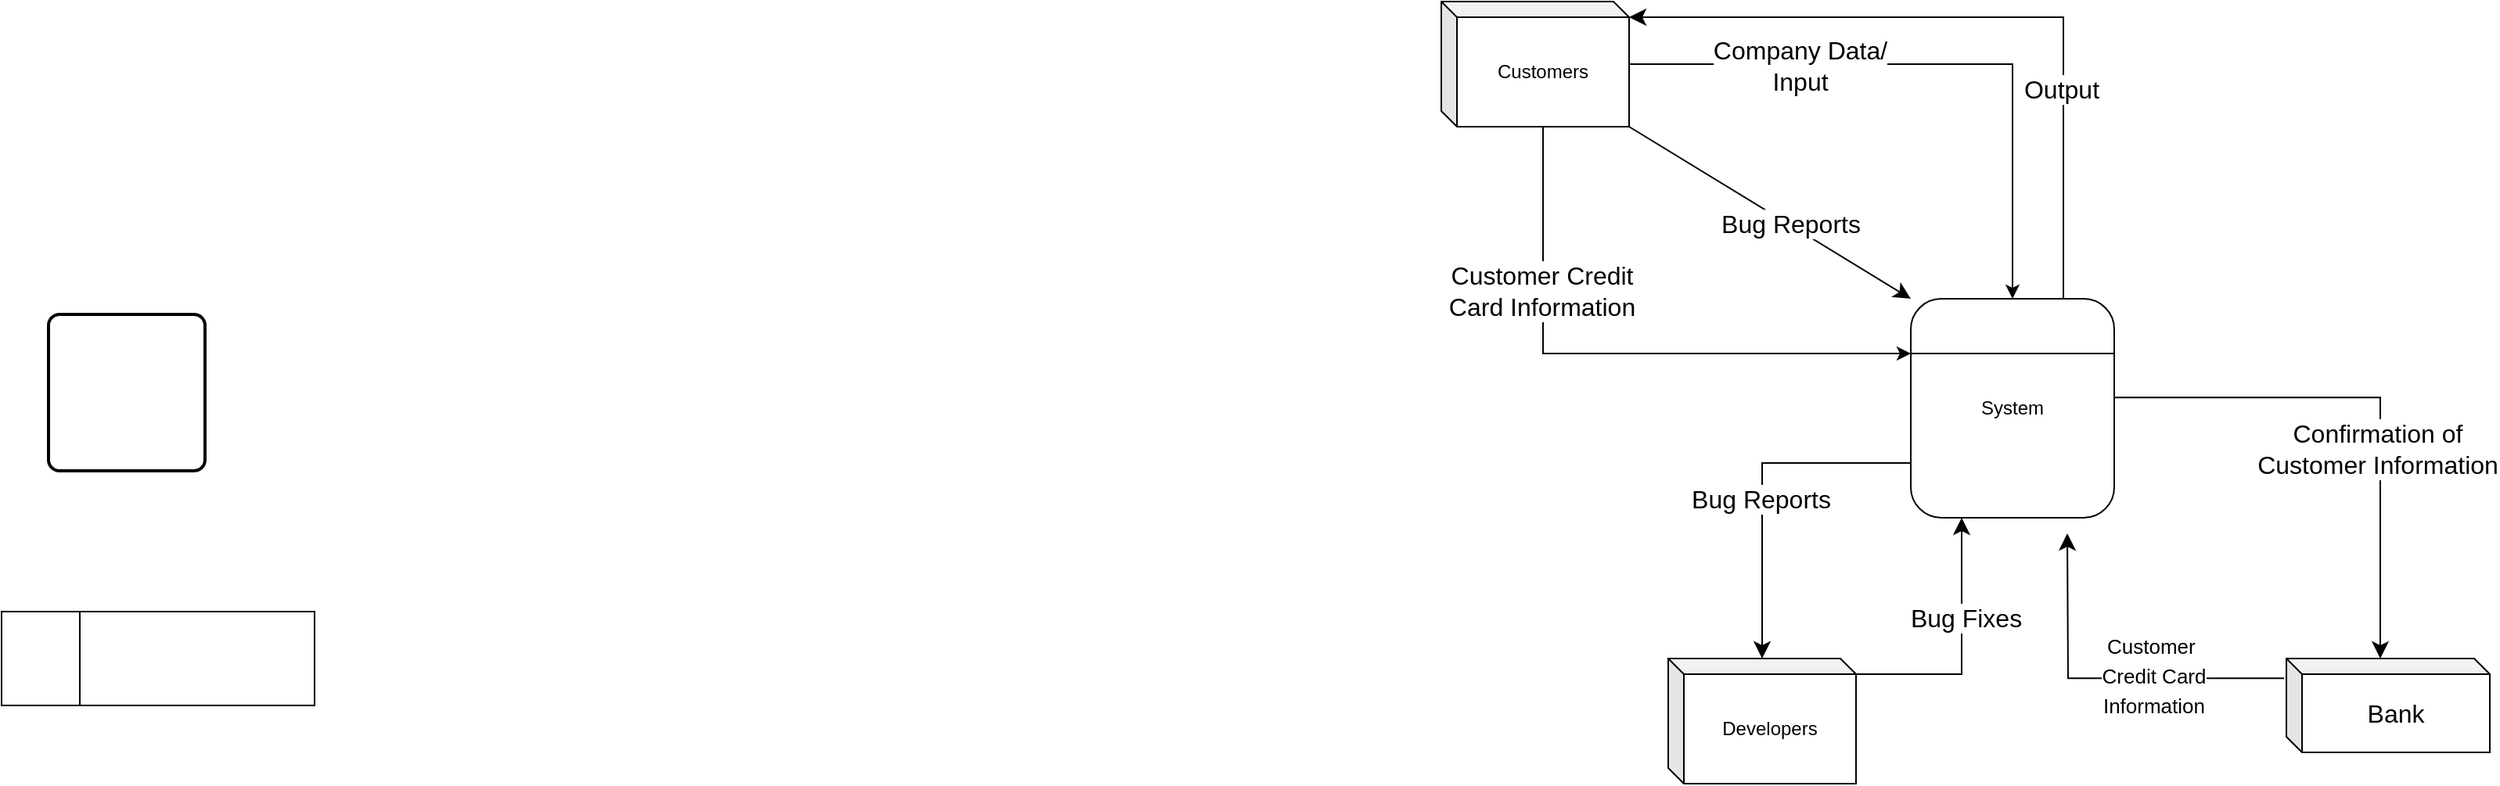 <mxfile version="21.1.8" type="device" pages="3">
  <diagram name="Context Diagram" id="tHS7tO6gWRhxQsVo0IhC">
    <mxGraphModel dx="2524" dy="796" grid="1" gridSize="10" guides="1" tooltips="1" connect="1" arrows="1" fold="1" page="1" pageScale="1" pageWidth="850" pageHeight="1100" math="0" shadow="0">
      <root>
        <mxCell id="0" />
        <mxCell id="1" parent="0" />
        <mxCell id="fWpY7CSLGxJQYEoB9LF1-4" style="edgeStyle=orthogonalEdgeStyle;rounded=0;orthogonalLoop=1;jettySize=auto;html=1;" parent="1" source="fWpY7CSLGxJQYEoB9LF1-1" target="fWpY7CSLGxJQYEoB9LF1-2" edge="1">
          <mxGeometry relative="1" as="geometry" />
        </mxCell>
        <mxCell id="WHLhzBzJrfUJX0123oGM-1" value="Company Data/&lt;br&gt;Input" style="edgeLabel;html=1;align=center;verticalAlign=middle;resizable=0;points=[];fontSize=16;" parent="fWpY7CSLGxJQYEoB9LF1-4" vertex="1" connectable="0">
          <mxGeometry x="-0.449" y="-1" relative="1" as="geometry">
            <mxPoint as="offset" />
          </mxGeometry>
        </mxCell>
        <mxCell id="fWpY7CSLGxJQYEoB9LF1-1" value="Customers" style="shape=cube;whiteSpace=wrap;html=1;boundedLbl=1;backgroundOutline=1;darkOpacity=0.05;darkOpacity2=0.1;size=10;" parent="1" vertex="1">
          <mxGeometry x="160" y="40" width="120" height="80" as="geometry" />
        </mxCell>
        <mxCell id="WHLhzBzJrfUJX0123oGM-12" style="edgeStyle=orthogonalEdgeStyle;rounded=0;orthogonalLoop=1;jettySize=auto;html=1;exitX=0.75;exitY=0;exitDx=0;exitDy=0;fontSize=12;startSize=8;endSize=8;entryX=0;entryY=0;entryDx=120;entryDy=10;entryPerimeter=0;" parent="1" source="fWpY7CSLGxJQYEoB9LF1-2" target="fWpY7CSLGxJQYEoB9LF1-1" edge="1">
          <mxGeometry relative="1" as="geometry">
            <mxPoint x="540" y="140" as="targetPoint" />
          </mxGeometry>
        </mxCell>
        <mxCell id="WHLhzBzJrfUJX0123oGM-13" value="Output" style="edgeLabel;html=1;align=center;verticalAlign=middle;resizable=0;points=[];fontSize=16;" parent="WHLhzBzJrfUJX0123oGM-12" vertex="1" connectable="0">
          <mxGeometry x="-0.411" y="2" relative="1" as="geometry">
            <mxPoint as="offset" />
          </mxGeometry>
        </mxCell>
        <mxCell id="WHLhzBzJrfUJX0123oGM-14" style="edgeStyle=orthogonalEdgeStyle;rounded=0;orthogonalLoop=1;jettySize=auto;html=1;exitX=0;exitY=0.75;exitDx=0;exitDy=0;fontSize=12;startSize=8;endSize=8;" parent="1" source="fWpY7CSLGxJQYEoB9LF1-2" target="fWpY7CSLGxJQYEoB9LF1-7" edge="1">
          <mxGeometry relative="1" as="geometry" />
        </mxCell>
        <mxCell id="WHLhzBzJrfUJX0123oGM-15" value="Bug Reports" style="edgeLabel;html=1;align=center;verticalAlign=middle;resizable=0;points=[];fontSize=16;" parent="WHLhzBzJrfUJX0123oGM-14" vertex="1" connectable="0">
          <mxGeometry x="0.074" y="-1" relative="1" as="geometry">
            <mxPoint as="offset" />
          </mxGeometry>
        </mxCell>
        <mxCell id="fWpY7CSLGxJQYEoB9LF1-2" value="System" style="rounded=1;whiteSpace=wrap;html=1;" parent="1" vertex="1">
          <mxGeometry x="460" y="230" width="130" height="140" as="geometry" />
        </mxCell>
        <mxCell id="fWpY7CSLGxJQYEoB9LF1-3" value="" style="endArrow=none;html=1;rounded=0;exitX=1;exitY=0.25;exitDx=0;exitDy=0;entryX=0;entryY=0.25;entryDx=0;entryDy=0;" parent="1" source="fWpY7CSLGxJQYEoB9LF1-2" target="fWpY7CSLGxJQYEoB9LF1-2" edge="1">
          <mxGeometry width="50" height="50" relative="1" as="geometry">
            <mxPoint x="400" y="310" as="sourcePoint" />
            <mxPoint x="450" y="260" as="targetPoint" />
          </mxGeometry>
        </mxCell>
        <mxCell id="fWpY7CSLGxJQYEoB9LF1-5" value="" style="rounded=0;whiteSpace=wrap;html=1;" parent="1" vertex="1">
          <mxGeometry x="-760" y="430" width="200" height="60" as="geometry" />
        </mxCell>
        <mxCell id="fWpY7CSLGxJQYEoB9LF1-6" value="" style="endArrow=none;html=1;rounded=0;entryX=0.25;entryY=0;entryDx=0;entryDy=0;exitX=0.25;exitY=1;exitDx=0;exitDy=0;" parent="1" source="fWpY7CSLGxJQYEoB9LF1-5" target="fWpY7CSLGxJQYEoB9LF1-5" edge="1">
          <mxGeometry width="50" height="50" relative="1" as="geometry">
            <mxPoint x="400" y="310" as="sourcePoint" />
            <mxPoint x="450" y="260" as="targetPoint" />
          </mxGeometry>
        </mxCell>
        <mxCell id="WHLhzBzJrfUJX0123oGM-16" style="edgeStyle=orthogonalEdgeStyle;rounded=0;orthogonalLoop=1;jettySize=auto;html=1;exitX=0;exitY=0;exitDx=120;exitDy=10;exitPerimeter=0;entryX=0.25;entryY=1;entryDx=0;entryDy=0;fontSize=12;startSize=8;endSize=8;" parent="1" source="fWpY7CSLGxJQYEoB9LF1-7" target="fWpY7CSLGxJQYEoB9LF1-2" edge="1">
          <mxGeometry relative="1" as="geometry" />
        </mxCell>
        <mxCell id="WHLhzBzJrfUJX0123oGM-18" value="Bug Fixes" style="edgeLabel;html=1;align=center;verticalAlign=middle;resizable=0;points=[];fontSize=16;" parent="WHLhzBzJrfUJX0123oGM-16" vertex="1" connectable="0">
          <mxGeometry x="0.233" y="-2" relative="1" as="geometry">
            <mxPoint as="offset" />
          </mxGeometry>
        </mxCell>
        <mxCell id="fWpY7CSLGxJQYEoB9LF1-7" value="Developers" style="shape=cube;whiteSpace=wrap;html=1;boundedLbl=1;backgroundOutline=1;darkOpacity=0.05;darkOpacity2=0.1;size=10;" parent="1" vertex="1">
          <mxGeometry x="305" y="460" width="120" height="80" as="geometry" />
        </mxCell>
        <mxCell id="fWpY7CSLGxJQYEoB9LF1-9" value="" style="rounded=1;whiteSpace=wrap;html=1;absoluteArcSize=1;arcSize=14;strokeWidth=2;" parent="1" vertex="1">
          <mxGeometry x="-730" y="240" width="100" height="100" as="geometry" />
        </mxCell>
        <mxCell id="WHLhzBzJrfUJX0123oGM-6" value="" style="endArrow=classic;html=1;rounded=0;fontSize=12;startSize=8;endSize=8;curved=1;exitX=1;exitY=1;exitDx=0;exitDy=0;exitPerimeter=0;entryX=0;entryY=0;entryDx=0;entryDy=0;" parent="1" source="fWpY7CSLGxJQYEoB9LF1-1" target="fWpY7CSLGxJQYEoB9LF1-2" edge="1">
          <mxGeometry width="50" height="50" relative="1" as="geometry">
            <mxPoint x="340" y="300" as="sourcePoint" />
            <mxPoint x="390" y="250" as="targetPoint" />
          </mxGeometry>
        </mxCell>
        <mxCell id="WHLhzBzJrfUJX0123oGM-7" value="Bug Reports" style="edgeLabel;html=1;align=center;verticalAlign=middle;resizable=0;points=[];fontSize=16;" parent="WHLhzBzJrfUJX0123oGM-6" vertex="1" connectable="0">
          <mxGeometry x="0.136" y="1" relative="1" as="geometry">
            <mxPoint as="offset" />
          </mxGeometry>
        </mxCell>
        <mxCell id="WHLhzBzJrfUJX0123oGM-8" style="edgeStyle=orthogonalEdgeStyle;rounded=0;orthogonalLoop=1;jettySize=auto;html=1;exitX=0;exitY=0;exitDx=65;exitDy=80;exitPerimeter=0;entryX=0;entryY=0.25;entryDx=0;entryDy=0;" parent="1" source="fWpY7CSLGxJQYEoB9LF1-1" target="fWpY7CSLGxJQYEoB9LF1-2" edge="1">
          <mxGeometry relative="1" as="geometry">
            <mxPoint x="215" y="260" as="sourcePoint" />
            <mxPoint x="460" y="410" as="targetPoint" />
          </mxGeometry>
        </mxCell>
        <mxCell id="WHLhzBzJrfUJX0123oGM-9" value="Customer Credit&lt;br&gt;Card Information" style="edgeLabel;html=1;align=center;verticalAlign=middle;resizable=0;points=[];fontSize=16;" parent="WHLhzBzJrfUJX0123oGM-8" vertex="1" connectable="0">
          <mxGeometry x="-0.449" y="-1" relative="1" as="geometry">
            <mxPoint as="offset" />
          </mxGeometry>
        </mxCell>
        <mxCell id="WHLhzBzJrfUJX0123oGM-20" style="edgeStyle=orthogonalEdgeStyle;rounded=0;orthogonalLoop=1;jettySize=auto;html=1;exitX=-0.011;exitY=0.21;exitDx=0;exitDy=0;exitPerimeter=0;entryX=1;entryY=0.75;entryDx=0;entryDy=0;fontSize=12;startSize=8;endSize=8;" parent="1" source="WHLhzBzJrfUJX0123oGM-19" edge="1">
          <mxGeometry relative="1" as="geometry">
            <mxPoint x="670" y="505" as="sourcePoint" />
            <mxPoint x="560" y="380" as="targetPoint" />
          </mxGeometry>
        </mxCell>
        <mxCell id="WHLhzBzJrfUJX0123oGM-21" value="&lt;font style=&quot;font-size: 13px;&quot;&gt;Customer&amp;nbsp;&lt;br&gt;Credit Card&lt;br&gt;Information&lt;/font&gt;" style="edgeLabel;html=1;align=center;verticalAlign=middle;resizable=0;points=[];fontSize=16;" parent="WHLhzBzJrfUJX0123oGM-20" vertex="1" connectable="0">
          <mxGeometry x="-0.262" y="1" relative="1" as="geometry">
            <mxPoint x="1" y="-4" as="offset" />
          </mxGeometry>
        </mxCell>
        <mxCell id="WHLhzBzJrfUJX0123oGM-19" value="Bank" style="shape=cube;whiteSpace=wrap;html=1;boundedLbl=1;backgroundOutline=1;darkOpacity=0.05;darkOpacity2=0.1;fontSize=16;size=10;" parent="1" vertex="1">
          <mxGeometry x="700" y="460" width="130" height="60" as="geometry" />
        </mxCell>
        <mxCell id="WHLhzBzJrfUJX0123oGM-22" value="" style="edgeStyle=segmentEdgeStyle;endArrow=classic;html=1;curved=0;rounded=0;endSize=8;startSize=8;fontSize=12;exitX=1.003;exitY=0.451;exitDx=0;exitDy=0;exitPerimeter=0;entryX=0;entryY=0;entryDx=60;entryDy=0;entryPerimeter=0;" parent="1" source="fWpY7CSLGxJQYEoB9LF1-2" target="WHLhzBzJrfUJX0123oGM-19" edge="1">
          <mxGeometry width="50" height="50" relative="1" as="geometry">
            <mxPoint x="630" y="280" as="sourcePoint" />
            <mxPoint x="680" y="230" as="targetPoint" />
          </mxGeometry>
        </mxCell>
        <mxCell id="WHLhzBzJrfUJX0123oGM-23" value="Confirmation of &lt;br&gt;Customer Information" style="edgeLabel;html=1;align=center;verticalAlign=middle;resizable=0;points=[];fontSize=16;" parent="WHLhzBzJrfUJX0123oGM-22" vertex="1" connectable="0">
          <mxGeometry x="0.202" y="-2" relative="1" as="geometry">
            <mxPoint as="offset" />
          </mxGeometry>
        </mxCell>
      </root>
    </mxGraphModel>
  </diagram>
  <diagram name="DFD-0" id="_ZpZdbQB8objeZwZXStN">
    <mxGraphModel dx="2165" dy="221" grid="1" gridSize="10" guides="1" tooltips="1" connect="1" arrows="1" fold="1" page="1" pageScale="1" pageWidth="850" pageHeight="1100" math="0" shadow="0">
      <root>
        <mxCell id="uVNXbIK9w796rNSbTTnS-0" />
        <mxCell id="uVNXbIK9w796rNSbTTnS-1" parent="uVNXbIK9w796rNSbTTnS-0" />
        <mxCell id="8O-GlBcKhjpDCLiOYxvy-43" style="edgeStyle=orthogonalEdgeStyle;rounded=0;orthogonalLoop=1;jettySize=auto;html=1;exitX=1;exitY=1;exitDx=0;exitDy=0;entryX=0.25;entryY=1;entryDx=0;entryDy=0;" parent="uVNXbIK9w796rNSbTTnS-1" source="uVNXbIK9w796rNSbTTnS-11" target="8O-GlBcKhjpDCLiOYxvy-35" edge="1">
          <mxGeometry relative="1" as="geometry" />
        </mxCell>
        <mxCell id="8O-GlBcKhjpDCLiOYxvy-44" value="Verification of username&lt;br&gt;and password" style="edgeLabel;html=1;align=center;verticalAlign=middle;resizable=0;points=[];" parent="8O-GlBcKhjpDCLiOYxvy-43" vertex="1" connectable="0">
          <mxGeometry x="-0.433" relative="1" as="geometry">
            <mxPoint x="13" as="offset" />
          </mxGeometry>
        </mxCell>
        <mxCell id="uVNXbIK9w796rNSbTTnS-11" value="Customer&lt;br&gt;Database" style="rounded=0;whiteSpace=wrap;html=1;" parent="uVNXbIK9w796rNSbTTnS-1" vertex="1">
          <mxGeometry x="-712.5" y="595" width="135" height="30" as="geometry" />
        </mxCell>
        <mxCell id="uVNXbIK9w796rNSbTTnS-12" value="" style="endArrow=none;html=1;rounded=0;entryX=0.25;entryY=0;entryDx=0;entryDy=0;exitX=0.25;exitY=1;exitDx=0;exitDy=0;" parent="uVNXbIK9w796rNSbTTnS-1" source="uVNXbIK9w796rNSbTTnS-11" target="uVNXbIK9w796rNSbTTnS-11" edge="1">
          <mxGeometry width="50" height="50" relative="1" as="geometry">
            <mxPoint x="410" y="555" as="sourcePoint" />
            <mxPoint x="460" y="505" as="targetPoint" />
          </mxGeometry>
        </mxCell>
        <mxCell id="8O-GlBcKhjpDCLiOYxvy-22" style="edgeStyle=orthogonalEdgeStyle;rounded=0;orthogonalLoop=1;jettySize=auto;html=1;entryX=0.276;entryY=-0.011;entryDx=0;entryDy=0;entryPerimeter=0;" parent="uVNXbIK9w796rNSbTTnS-1" target="8O-GlBcKhjpDCLiOYxvy-21" edge="1">
          <mxGeometry relative="1" as="geometry">
            <mxPoint x="-890" y="455" as="sourcePoint" />
            <Array as="points">
              <mxPoint x="-962" y="455" />
            </Array>
          </mxGeometry>
        </mxCell>
        <mxCell id="8O-GlBcKhjpDCLiOYxvy-25" value="Verify Credit&lt;br&gt;Card" style="edgeLabel;html=1;align=center;verticalAlign=middle;resizable=0;points=[];" parent="8O-GlBcKhjpDCLiOYxvy-22" vertex="1" connectable="0">
          <mxGeometry x="-0.052" y="1" relative="1" as="geometry">
            <mxPoint y="16" as="offset" />
          </mxGeometry>
        </mxCell>
        <mxCell id="0iLN6_N7VzlxQePsTh-u-1" value="Verification of Credit Card&amp;nbsp;" style="rounded=1;whiteSpace=wrap;html=1;" parent="uVNXbIK9w796rNSbTTnS-1" vertex="1">
          <mxGeometry x="-880" y="400" width="100" height="95" as="geometry" />
        </mxCell>
        <mxCell id="0iLN6_N7VzlxQePsTh-u-5" value="Customer Database" style="rounded=1;whiteSpace=wrap;html=1;" parent="uVNXbIK9w796rNSbTTnS-1" vertex="1">
          <mxGeometry x="-290" y="940" width="130" height="140" as="geometry" />
        </mxCell>
        <mxCell id="0iLN6_N7VzlxQePsTh-u-6" value="Automated Email System" style="rounded=1;whiteSpace=wrap;html=1;" parent="uVNXbIK9w796rNSbTTnS-1" vertex="1">
          <mxGeometry x="-100" y="890" width="130" height="140" as="geometry" />
        </mxCell>
        <mxCell id="8O-GlBcKhjpDCLiOYxvy-2" value="" style="endArrow=none;html=1;rounded=0;exitX=1;exitY=0.25;exitDx=0;exitDy=0;entryX=0;entryY=0.25;entryDx=0;entryDy=0;" parent="uVNXbIK9w796rNSbTTnS-1" source="0iLN6_N7VzlxQePsTh-u-1" target="0iLN6_N7VzlxQePsTh-u-1" edge="1">
          <mxGeometry width="50" height="50" relative="1" as="geometry">
            <mxPoint x="-470" y="745" as="sourcePoint" />
            <mxPoint x="-420" y="695" as="targetPoint" />
          </mxGeometry>
        </mxCell>
        <mxCell id="8O-GlBcKhjpDCLiOYxvy-15" style="edgeStyle=orthogonalEdgeStyle;rounded=0;orthogonalLoop=1;jettySize=auto;html=1;entryX=0.997;entryY=0.561;entryDx=0;entryDy=0;exitX=0;exitY=0;exitDx=0;exitDy=30;exitPerimeter=0;entryPerimeter=0;" parent="uVNXbIK9w796rNSbTTnS-1" target="8O-GlBcKhjpDCLiOYxvy-6" edge="1">
          <mxGeometry relative="1" as="geometry">
            <mxPoint x="-599.99" y="458.885" as="targetPoint" />
            <mxPoint x="-519" y="315" as="sourcePoint" />
            <Array as="points">
              <mxPoint x="-549" y="315" />
              <mxPoint x="-549" y="455" />
              <mxPoint x="-600" y="455" />
            </Array>
          </mxGeometry>
        </mxCell>
        <mxCell id="8O-GlBcKhjpDCLiOYxvy-18" value="Name, Phone #,&lt;br&gt;Address, &lt;br&gt;Credit Card Information&lt;br&gt;&amp;nbsp;Username, Password" style="edgeLabel;html=1;align=center;verticalAlign=middle;resizable=0;points=[];" parent="8O-GlBcKhjpDCLiOYxvy-15" vertex="1" connectable="0">
          <mxGeometry x="-0.133" relative="1" as="geometry">
            <mxPoint x="-2" y="-7" as="offset" />
          </mxGeometry>
        </mxCell>
        <mxCell id="8O-GlBcKhjpDCLiOYxvy-34" style="edgeStyle=orthogonalEdgeStyle;rounded=0;orthogonalLoop=1;jettySize=auto;html=1;exitX=0;exitY=0;exitDx=95;exitDy=25;exitPerimeter=0;entryX=0.25;entryY=0;entryDx=0;entryDy=0;" parent="uVNXbIK9w796rNSbTTnS-1" source="8O-GlBcKhjpDCLiOYxvy-3" target="8O-GlBcKhjpDCLiOYxvy-35" edge="1">
          <mxGeometry relative="1" as="geometry">
            <mxPoint x="-390" y="455" as="targetPoint" />
            <Array as="points">
              <mxPoint x="-380" y="310" />
              <mxPoint x="-380" y="545" />
            </Array>
          </mxGeometry>
        </mxCell>
        <mxCell id="8O-GlBcKhjpDCLiOYxvy-37" value="Username,&lt;br&gt;Password" style="edgeLabel;html=1;align=center;verticalAlign=middle;resizable=0;points=[];" parent="8O-GlBcKhjpDCLiOYxvy-34" vertex="1" connectable="0">
          <mxGeometry x="-0.012" y="1" relative="1" as="geometry">
            <mxPoint x="-11" y="18" as="offset" />
          </mxGeometry>
        </mxCell>
        <mxCell id="8O-GlBcKhjpDCLiOYxvy-54" style="edgeStyle=orthogonalEdgeStyle;rounded=0;orthogonalLoop=1;jettySize=auto;html=1;exitX=0;exitY=0;exitDx=85;exitDy=0;exitPerimeter=0;entryX=0;entryY=0.25;entryDx=0;entryDy=0;" parent="uVNXbIK9w796rNSbTTnS-1" source="8O-GlBcKhjpDCLiOYxvy-3" target="8O-GlBcKhjpDCLiOYxvy-51" edge="1">
          <mxGeometry relative="1" as="geometry">
            <mxPoint x="-300" y="265" as="targetPoint" />
            <Array as="points">
              <mxPoint x="-435" y="265" />
              <mxPoint x="-320" y="265" />
              <mxPoint x="-320" y="282" />
            </Array>
          </mxGeometry>
        </mxCell>
        <mxCell id="8O-GlBcKhjpDCLiOYxvy-55" value="Bug Reports" style="edgeLabel;html=1;align=center;verticalAlign=middle;resizable=0;points=[];" parent="8O-GlBcKhjpDCLiOYxvy-54" vertex="1" connectable="0">
          <mxGeometry x="-0.227" y="-1" relative="1" as="geometry">
            <mxPoint y="1" as="offset" />
          </mxGeometry>
        </mxCell>
        <mxCell id="8O-GlBcKhjpDCLiOYxvy-3" value="Customer" style="shape=cube;whiteSpace=wrap;html=1;boundedLbl=1;backgroundOutline=1;darkOpacity=0.05;darkOpacity2=0.1;size=10;" parent="uVNXbIK9w796rNSbTTnS-1" vertex="1">
          <mxGeometry x="-520" y="285" width="95" height="40" as="geometry" />
        </mxCell>
        <mxCell id="8O-GlBcKhjpDCLiOYxvy-14" style="edgeStyle=orthogonalEdgeStyle;rounded=0;orthogonalLoop=1;jettySize=auto;html=1;exitX=0.014;exitY=0.448;exitDx=0;exitDy=0;entryX=1;entryY=0.5;entryDx=0;entryDy=0;exitPerimeter=0;" parent="uVNXbIK9w796rNSbTTnS-1" source="8O-GlBcKhjpDCLiOYxvy-4" target="8O-GlBcKhjpDCLiOYxvy-35" edge="1">
          <mxGeometry relative="1" as="geometry">
            <mxPoint x="-150" y="365" as="targetPoint" />
          </mxGeometry>
        </mxCell>
        <mxCell id="8O-GlBcKhjpDCLiOYxvy-38" value="Output" style="edgeLabel;html=1;align=center;verticalAlign=middle;resizable=0;points=[];" parent="8O-GlBcKhjpDCLiOYxvy-14" vertex="1" connectable="0">
          <mxGeometry x="-0.223" y="-2" relative="1" as="geometry">
            <mxPoint x="2" y="24" as="offset" />
          </mxGeometry>
        </mxCell>
        <mxCell id="8O-GlBcKhjpDCLiOYxvy-4" value="Artificial Intelligence" style="rounded=1;whiteSpace=wrap;html=1;" parent="uVNXbIK9w796rNSbTTnS-1" vertex="1">
          <mxGeometry x="-160" y="455" width="70" height="90" as="geometry" />
        </mxCell>
        <mxCell id="8O-GlBcKhjpDCLiOYxvy-5" value="" style="endArrow=none;html=1;rounded=0;exitX=1;exitY=0.25;exitDx=0;exitDy=0;entryX=0;entryY=0.25;entryDx=0;entryDy=0;" parent="uVNXbIK9w796rNSbTTnS-1" source="8O-GlBcKhjpDCLiOYxvy-4" target="8O-GlBcKhjpDCLiOYxvy-4" edge="1">
          <mxGeometry width="50" height="50" relative="1" as="geometry">
            <mxPoint x="90" y="455" as="sourcePoint" />
            <mxPoint x="140" y="405" as="targetPoint" />
          </mxGeometry>
        </mxCell>
        <mxCell id="8O-GlBcKhjpDCLiOYxvy-19" style="edgeStyle=orthogonalEdgeStyle;rounded=0;orthogonalLoop=1;jettySize=auto;html=1;exitX=0.418;exitY=1.079;exitDx=0;exitDy=0;entryX=1;entryY=0.5;entryDx=0;entryDy=0;exitPerimeter=0;" parent="uVNXbIK9w796rNSbTTnS-1" source="8O-GlBcKhjpDCLiOYxvy-29" target="0iLN6_N7VzlxQePsTh-u-1" edge="1">
          <mxGeometry relative="1" as="geometry" />
        </mxCell>
        <mxCell id="8O-GlBcKhjpDCLiOYxvy-20" value="Credit Card&lt;br&gt;Information" style="edgeLabel;html=1;align=center;verticalAlign=middle;resizable=0;points=[];" parent="8O-GlBcKhjpDCLiOYxvy-19" vertex="1" connectable="0">
          <mxGeometry x="-0.296" relative="1" as="geometry">
            <mxPoint x="-5" y="-2" as="offset" />
          </mxGeometry>
        </mxCell>
        <mxCell id="8O-GlBcKhjpDCLiOYxvy-26" style="edgeStyle=orthogonalEdgeStyle;rounded=0;orthogonalLoop=1;jettySize=auto;html=1;exitX=0.5;exitY=1;exitDx=0;exitDy=0;entryX=0.5;entryY=0;entryDx=0;entryDy=0;" parent="uVNXbIK9w796rNSbTTnS-1" source="8O-GlBcKhjpDCLiOYxvy-6" target="uVNXbIK9w796rNSbTTnS-11" edge="1">
          <mxGeometry relative="1" as="geometry" />
        </mxCell>
        <mxCell id="8O-GlBcKhjpDCLiOYxvy-27" value="Name, Phone #, Membership ID,&lt;br&gt;Username, Password" style="edgeLabel;html=1;align=center;verticalAlign=middle;resizable=0;points=[];" parent="8O-GlBcKhjpDCLiOYxvy-26" vertex="1" connectable="0">
          <mxGeometry x="-0.216" y="1" relative="1" as="geometry">
            <mxPoint as="offset" />
          </mxGeometry>
        </mxCell>
        <mxCell id="8O-GlBcKhjpDCLiOYxvy-31" style="edgeStyle=orthogonalEdgeStyle;rounded=0;orthogonalLoop=1;jettySize=auto;html=1;exitX=0.5;exitY=0;exitDx=0;exitDy=0;entryX=1;entryY=0.5;entryDx=0;entryDy=0;" parent="uVNXbIK9w796rNSbTTnS-1" source="8O-GlBcKhjpDCLiOYxvy-6" target="8O-GlBcKhjpDCLiOYxvy-29" edge="1">
          <mxGeometry relative="1" as="geometry" />
        </mxCell>
        <mxCell id="8O-GlBcKhjpDCLiOYxvy-32" value="Membership ID,&amp;nbsp;&lt;br&gt;Credit Card Information" style="edgeLabel;html=1;align=center;verticalAlign=middle;resizable=0;points=[];" parent="8O-GlBcKhjpDCLiOYxvy-31" vertex="1" connectable="0">
          <mxGeometry x="-0.456" y="-1" relative="1" as="geometry">
            <mxPoint x="-6" y="-13" as="offset" />
          </mxGeometry>
        </mxCell>
        <mxCell id="8O-GlBcKhjpDCLiOYxvy-6" value="Customer&lt;br&gt;Account&lt;br&gt;Creation&lt;br&gt;System" style="rounded=1;whiteSpace=wrap;html=1;" parent="uVNXbIK9w796rNSbTTnS-1" vertex="1">
          <mxGeometry x="-710" y="390" width="90" height="115" as="geometry" />
        </mxCell>
        <mxCell id="8O-GlBcKhjpDCLiOYxvy-7" value="" style="endArrow=none;html=1;rounded=0;exitX=1;exitY=0.25;exitDx=0;exitDy=0;entryX=0;entryY=0.25;entryDx=0;entryDy=0;" parent="uVNXbIK9w796rNSbTTnS-1" source="8O-GlBcKhjpDCLiOYxvy-6" target="8O-GlBcKhjpDCLiOYxvy-6" edge="1">
          <mxGeometry width="50" height="50" relative="1" as="geometry">
            <mxPoint x="90" y="585" as="sourcePoint" />
            <mxPoint x="140" y="535" as="targetPoint" />
          </mxGeometry>
        </mxCell>
        <mxCell id="8O-GlBcKhjpDCLiOYxvy-10" value="" style="endArrow=classic;html=1;rounded=0;entryX=0;entryY=0;entryDx=0;entryDy=0;exitX=1;exitY=1;exitDx=0;exitDy=0;exitPerimeter=0;edgeStyle=orthogonalEdgeStyle;" parent="uVNXbIK9w796rNSbTTnS-1" source="8O-GlBcKhjpDCLiOYxvy-3" target="8O-GlBcKhjpDCLiOYxvy-35" edge="1">
          <mxGeometry width="50" height="50" relative="1" as="geometry">
            <mxPoint x="-440" y="325" as="sourcePoint" />
            <mxPoint x="-290" y="309" as="targetPoint" />
            <Array as="points">
              <mxPoint x="-425" y="545" />
            </Array>
          </mxGeometry>
        </mxCell>
        <mxCell id="8O-GlBcKhjpDCLiOYxvy-11" value="Data" style="edgeLabel;html=1;align=center;verticalAlign=middle;resizable=0;points=[];" parent="8O-GlBcKhjpDCLiOYxvy-10" vertex="1" connectable="0">
          <mxGeometry x="-0.309" y="-2" relative="1" as="geometry">
            <mxPoint x="4" y="48" as="offset" />
          </mxGeometry>
        </mxCell>
        <mxCell id="8O-GlBcKhjpDCLiOYxvy-23" style="edgeStyle=orthogonalEdgeStyle;rounded=0;orthogonalLoop=1;jettySize=auto;html=1;exitX=0;exitY=0;exitDx=100;exitDy=10;exitPerimeter=0;entryX=0.5;entryY=1;entryDx=0;entryDy=0;" parent="uVNXbIK9w796rNSbTTnS-1" source="8O-GlBcKhjpDCLiOYxvy-21" target="0iLN6_N7VzlxQePsTh-u-1" edge="1">
          <mxGeometry relative="1" as="geometry" />
        </mxCell>
        <mxCell id="8O-GlBcKhjpDCLiOYxvy-24" value="Verification Back" style="edgeLabel;html=1;align=center;verticalAlign=middle;resizable=0;points=[];" parent="8O-GlBcKhjpDCLiOYxvy-23" vertex="1" connectable="0">
          <mxGeometry x="-0.182" relative="1" as="geometry">
            <mxPoint x="9" y="-20" as="offset" />
          </mxGeometry>
        </mxCell>
        <mxCell id="8O-GlBcKhjpDCLiOYxvy-21" value="Bank" style="shape=cube;whiteSpace=wrap;html=1;boundedLbl=1;backgroundOutline=1;darkOpacity=0.05;darkOpacity2=0.1;size=10;" parent="uVNXbIK9w796rNSbTTnS-1" vertex="1">
          <mxGeometry x="-990" y="535" width="100" height="40" as="geometry" />
        </mxCell>
        <mxCell id="8O-GlBcKhjpDCLiOYxvy-29" value="Customer&lt;br&gt;Credit Card&lt;br&gt;Information" style="rounded=0;whiteSpace=wrap;html=1;" parent="uVNXbIK9w796rNSbTTnS-1" vertex="1">
          <mxGeometry x="-810" y="285" width="132.5" height="40" as="geometry" />
        </mxCell>
        <mxCell id="8O-GlBcKhjpDCLiOYxvy-30" value="" style="endArrow=none;html=1;rounded=0;entryX=0.25;entryY=0;entryDx=0;entryDy=0;exitX=0.25;exitY=1;exitDx=0;exitDy=0;" parent="uVNXbIK9w796rNSbTTnS-1" source="8O-GlBcKhjpDCLiOYxvy-29" target="8O-GlBcKhjpDCLiOYxvy-29" edge="1">
          <mxGeometry width="50" height="50" relative="1" as="geometry">
            <mxPoint x="790" y="240" as="sourcePoint" />
            <mxPoint x="840" y="190" as="targetPoint" />
          </mxGeometry>
        </mxCell>
        <mxCell id="8O-GlBcKhjpDCLiOYxvy-58" style="edgeStyle=orthogonalEdgeStyle;rounded=0;orthogonalLoop=1;jettySize=auto;html=1;exitX=0;exitY=0;exitDx=55;exitDy=40;exitPerimeter=0;entryX=1;entryY=0.25;entryDx=0;entryDy=0;" parent="uVNXbIK9w796rNSbTTnS-1" source="8O-GlBcKhjpDCLiOYxvy-33" target="8O-GlBcKhjpDCLiOYxvy-35" edge="1">
          <mxGeometry relative="1" as="geometry">
            <Array as="points">
              <mxPoint x="-285" y="565" />
            </Array>
          </mxGeometry>
        </mxCell>
        <mxCell id="8O-GlBcKhjpDCLiOYxvy-59" value="Bug Fixes" style="edgeLabel;html=1;align=center;verticalAlign=middle;resizable=0;points=[];" parent="8O-GlBcKhjpDCLiOYxvy-58" vertex="1" connectable="0">
          <mxGeometry x="-0.617" y="-1" relative="1" as="geometry">
            <mxPoint as="offset" />
          </mxGeometry>
        </mxCell>
        <mxCell id="8O-GlBcKhjpDCLiOYxvy-33" value="Developers" style="shape=cube;whiteSpace=wrap;html=1;boundedLbl=1;backgroundOutline=1;darkOpacity=0.05;darkOpacity2=0.1;size=10;" parent="uVNXbIK9w796rNSbTTnS-1" vertex="1">
          <mxGeometry x="-340" y="415" width="100" height="40" as="geometry" />
        </mxCell>
        <mxCell id="8O-GlBcKhjpDCLiOYxvy-39" style="edgeStyle=orthogonalEdgeStyle;rounded=0;orthogonalLoop=1;jettySize=auto;html=1;exitX=1.035;exitY=0.843;exitDx=0;exitDy=0;entryX=0;entryY=0.5;entryDx=0;entryDy=0;exitPerimeter=0;" parent="uVNXbIK9w796rNSbTTnS-1" source="8O-GlBcKhjpDCLiOYxvy-35" target="kyH181XiA7HLdcyvjKoy-0" edge="1">
          <mxGeometry relative="1" as="geometry">
            <Array as="points">
              <mxPoint x="-300" y="612" />
              <mxPoint x="-300" y="675" />
            </Array>
          </mxGeometry>
        </mxCell>
        <mxCell id="8O-GlBcKhjpDCLiOYxvy-40" value="Data" style="edgeLabel;html=1;align=center;verticalAlign=middle;resizable=0;points=[];" parent="8O-GlBcKhjpDCLiOYxvy-39" vertex="1" connectable="0">
          <mxGeometry x="-0.196" y="-1" relative="1" as="geometry">
            <mxPoint x="7" as="offset" />
          </mxGeometry>
        </mxCell>
        <mxCell id="8O-GlBcKhjpDCLiOYxvy-41" style="edgeStyle=orthogonalEdgeStyle;rounded=0;orthogonalLoop=1;jettySize=auto;html=1;exitX=0;exitY=0.75;exitDx=0;exitDy=0;entryX=1;entryY=0.25;entryDx=0;entryDy=0;" parent="uVNXbIK9w796rNSbTTnS-1" source="8O-GlBcKhjpDCLiOYxvy-35" target="uVNXbIK9w796rNSbTTnS-11" edge="1">
          <mxGeometry relative="1" as="geometry" />
        </mxCell>
        <mxCell id="8O-GlBcKhjpDCLiOYxvy-42" value="Username&lt;br&gt;and Password" style="edgeLabel;html=1;align=center;verticalAlign=middle;resizable=0;points=[];" parent="8O-GlBcKhjpDCLiOYxvy-41" vertex="1" connectable="0">
          <mxGeometry x="-0.079" y="-2" relative="1" as="geometry">
            <mxPoint as="offset" />
          </mxGeometry>
        </mxCell>
        <mxCell id="8O-GlBcKhjpDCLiOYxvy-45" style="edgeStyle=orthogonalEdgeStyle;rounded=0;orthogonalLoop=1;jettySize=auto;html=1;exitX=1;exitY=0.125;exitDx=0;exitDy=0;entryX=0;entryY=0;entryDx=95;entryDy=10;entryPerimeter=0;exitPerimeter=0;" parent="uVNXbIK9w796rNSbTTnS-1" source="8O-GlBcKhjpDCLiOYxvy-35" target="8O-GlBcKhjpDCLiOYxvy-3" edge="1">
          <mxGeometry relative="1" as="geometry">
            <Array as="points">
              <mxPoint x="-350" y="465" />
              <mxPoint x="-350" y="295" />
            </Array>
          </mxGeometry>
        </mxCell>
        <mxCell id="8O-GlBcKhjpDCLiOYxvy-46" value="Output" style="edgeLabel;html=1;align=center;verticalAlign=middle;resizable=0;points=[];" parent="8O-GlBcKhjpDCLiOYxvy-45" vertex="1" connectable="0">
          <mxGeometry x="0.074" y="1" relative="1" as="geometry">
            <mxPoint y="13" as="offset" />
          </mxGeometry>
        </mxCell>
        <mxCell id="kyH181XiA7HLdcyvjKoy-7" style="edgeStyle=orthogonalEdgeStyle;rounded=0;orthogonalLoop=1;jettySize=auto;html=1;exitX=0.75;exitY=1;exitDx=0;exitDy=0;entryX=0;entryY=0.5;entryDx=0;entryDy=0;" edge="1" parent="uVNXbIK9w796rNSbTTnS-1" source="8O-GlBcKhjpDCLiOYxvy-35" target="kyH181XiA7HLdcyvjKoy-0">
          <mxGeometry relative="1" as="geometry" />
        </mxCell>
        <mxCell id="kyH181XiA7HLdcyvjKoy-8" value="Customer&lt;br&gt;ID" style="edgeLabel;html=1;align=center;verticalAlign=middle;resizable=0;points=[];" vertex="1" connectable="0" parent="kyH181XiA7HLdcyvjKoy-7">
          <mxGeometry x="-0.455" y="-1" relative="1" as="geometry">
            <mxPoint as="offset" />
          </mxGeometry>
        </mxCell>
        <mxCell id="8O-GlBcKhjpDCLiOYxvy-35" value="Application" style="rounded=1;whiteSpace=wrap;html=1;" parent="uVNXbIK9w796rNSbTTnS-1" vertex="1">
          <mxGeometry x="-390" y="545" width="70" height="80" as="geometry" />
        </mxCell>
        <mxCell id="8O-GlBcKhjpDCLiOYxvy-36" value="" style="endArrow=none;html=1;rounded=0;exitX=1;exitY=0.25;exitDx=0;exitDy=0;entryX=0;entryY=0.25;entryDx=0;entryDy=0;" parent="uVNXbIK9w796rNSbTTnS-1" source="8O-GlBcKhjpDCLiOYxvy-35" target="8O-GlBcKhjpDCLiOYxvy-35" edge="1">
          <mxGeometry width="50" height="50" relative="1" as="geometry">
            <mxPoint x="-150" y="565" as="sourcePoint" />
            <mxPoint x="-100" y="515" as="targetPoint" />
          </mxGeometry>
        </mxCell>
        <mxCell id="8O-GlBcKhjpDCLiOYxvy-56" style="edgeStyle=orthogonalEdgeStyle;rounded=0;orthogonalLoop=1;jettySize=auto;html=1;exitX=0.5;exitY=1;exitDx=0;exitDy=0;entryX=0;entryY=0;entryDx=90;entryDy=0;entryPerimeter=0;" parent="uVNXbIK9w796rNSbTTnS-1" source="8O-GlBcKhjpDCLiOYxvy-51" target="8O-GlBcKhjpDCLiOYxvy-33" edge="1">
          <mxGeometry relative="1" as="geometry">
            <Array as="points">
              <mxPoint x="-250" y="395" />
              <mxPoint x="-250" y="395" />
            </Array>
          </mxGeometry>
        </mxCell>
        <mxCell id="8O-GlBcKhjpDCLiOYxvy-57" value="Bug Report" style="edgeLabel;html=1;align=center;verticalAlign=middle;resizable=0;points=[];" parent="8O-GlBcKhjpDCLiOYxvy-56" vertex="1" connectable="0">
          <mxGeometry x="0.111" relative="1" as="geometry">
            <mxPoint as="offset" />
          </mxGeometry>
        </mxCell>
        <mxCell id="8O-GlBcKhjpDCLiOYxvy-51" value="Bug Report&lt;br&gt;System" style="rounded=1;whiteSpace=wrap;html=1;" parent="uVNXbIK9w796rNSbTTnS-1" vertex="1">
          <mxGeometry x="-290" y="260" width="80" height="90" as="geometry" />
        </mxCell>
        <mxCell id="8O-GlBcKhjpDCLiOYxvy-52" value="" style="endArrow=none;html=1;rounded=0;exitX=1;exitY=0.25;exitDx=0;exitDy=0;entryX=0;entryY=0.25;entryDx=0;entryDy=0;" parent="uVNXbIK9w796rNSbTTnS-1" source="8O-GlBcKhjpDCLiOYxvy-51" target="8O-GlBcKhjpDCLiOYxvy-51" edge="1">
          <mxGeometry width="50" height="50" relative="1" as="geometry">
            <mxPoint y="420" as="sourcePoint" />
            <mxPoint x="50" y="370" as="targetPoint" />
          </mxGeometry>
        </mxCell>
        <mxCell id="kyH181XiA7HLdcyvjKoy-3" style="edgeStyle=orthogonalEdgeStyle;rounded=0;orthogonalLoop=1;jettySize=auto;html=1;exitX=1;exitY=0.5;exitDx=0;exitDy=0;entryX=0.75;entryY=1;entryDx=0;entryDy=0;" edge="1" parent="uVNXbIK9w796rNSbTTnS-1" source="kyH181XiA7HLdcyvjKoy-0" target="8O-GlBcKhjpDCLiOYxvy-4">
          <mxGeometry relative="1" as="geometry" />
        </mxCell>
        <mxCell id="kyH181XiA7HLdcyvjKoy-4" value="Data" style="edgeLabel;html=1;align=center;verticalAlign=middle;resizable=0;points=[];" vertex="1" connectable="0" parent="kyH181XiA7HLdcyvjKoy-3">
          <mxGeometry x="0.303" y="1" relative="1" as="geometry">
            <mxPoint as="offset" />
          </mxGeometry>
        </mxCell>
        <mxCell id="kyH181XiA7HLdcyvjKoy-0" value="Data" style="rounded=0;whiteSpace=wrap;html=1;" vertex="1" parent="uVNXbIK9w796rNSbTTnS-1">
          <mxGeometry x="-280" y="660" width="150" height="30" as="geometry" />
        </mxCell>
        <mxCell id="kyH181XiA7HLdcyvjKoy-1" value="" style="endArrow=none;html=1;rounded=0;entryX=0.25;entryY=0;entryDx=0;entryDy=0;exitX=0.25;exitY=1;exitDx=0;exitDy=0;" edge="1" source="kyH181XiA7HLdcyvjKoy-0" target="kyH181XiA7HLdcyvjKoy-0" parent="uVNXbIK9w796rNSbTTnS-1">
          <mxGeometry width="50" height="50" relative="1" as="geometry">
            <mxPoint x="905" y="360" as="sourcePoint" />
            <mxPoint x="955" y="310" as="targetPoint" />
          </mxGeometry>
        </mxCell>
      </root>
    </mxGraphModel>
  </diagram>
  <diagram id="_Oo9BccrLmWvNJxZaGpd" name="PERT Chart">
    <mxGraphModel dx="3044" dy="1447" grid="1" gridSize="10" guides="1" tooltips="1" connect="1" arrows="1" fold="1" page="1" pageScale="1" pageWidth="850" pageHeight="1100" math="0" shadow="0">
      <root>
        <mxCell id="0" />
        <mxCell id="1" parent="0" />
        <mxCell id="RmDj4SJA848HAbw2TdGj-1" value="1.1" style="shape=table;startSize=30;container=1;collapsible=0;childLayout=tableLayout;fixedRows=1;rowLines=0;fontStyle=0;strokeColor=default;fontSize=16;fillColor=#FFFF66;" parent="1" vertex="1">
          <mxGeometry x="40" y="100" width="250" height="140" as="geometry" />
        </mxCell>
        <mxCell id="RmDj4SJA848HAbw2TdGj-2" value="" style="shape=tableRow;horizontal=0;startSize=0;swimlaneHead=0;swimlaneBody=0;top=0;left=0;bottom=0;right=0;collapsible=0;dropTarget=0;fillColor=none;points=[[0,0.5],[1,0.5]];portConstraint=eastwest;strokeColor=inherit;fontSize=16;" parent="RmDj4SJA848HAbw2TdGj-1" vertex="1">
          <mxGeometry y="30" width="250" height="40" as="geometry" />
        </mxCell>
        <mxCell id="RmDj4SJA848HAbw2TdGj-3" value="1" style="shape=partialRectangle;html=1;whiteSpace=wrap;connectable=0;fillColor=none;top=0;left=0;bottom=0;right=0;overflow=hidden;pointerEvents=1;strokeColor=inherit;fontSize=16;" parent="RmDj4SJA848HAbw2TdGj-2" vertex="1">
          <mxGeometry width="55" height="40" as="geometry">
            <mxRectangle width="55" height="40" as="alternateBounds" />
          </mxGeometry>
        </mxCell>
        <mxCell id="RmDj4SJA848HAbw2TdGj-4" value="Define Project Scope and Requirements" style="shape=partialRectangle;html=1;whiteSpace=wrap;connectable=0;fillColor=none;top=0;left=0;bottom=0;right=0;align=left;spacingLeft=6;overflow=hidden;strokeColor=inherit;fontSize=16;" parent="RmDj4SJA848HAbw2TdGj-2" vertex="1">
          <mxGeometry x="55" width="195" height="40" as="geometry">
            <mxRectangle width="195" height="40" as="alternateBounds" />
          </mxGeometry>
        </mxCell>
        <mxCell id="RmDj4SJA848HAbw2TdGj-5" value="" style="shape=tableRow;horizontal=0;startSize=0;swimlaneHead=0;swimlaneBody=0;top=0;left=0;bottom=0;right=0;collapsible=0;dropTarget=0;fillColor=none;points=[[0,0.5],[1,0.5]];portConstraint=eastwest;strokeColor=inherit;fontSize=16;" parent="RmDj4SJA848HAbw2TdGj-1" vertex="1">
          <mxGeometry y="70" width="250" height="30" as="geometry" />
        </mxCell>
        <mxCell id="RmDj4SJA848HAbw2TdGj-6" value="2" style="shape=partialRectangle;html=1;whiteSpace=wrap;connectable=0;fillColor=none;top=0;left=0;bottom=0;right=0;overflow=hidden;strokeColor=inherit;fontSize=16;" parent="RmDj4SJA848HAbw2TdGj-5" vertex="1">
          <mxGeometry width="55" height="30" as="geometry">
            <mxRectangle width="55" height="30" as="alternateBounds" />
          </mxGeometry>
        </mxCell>
        <mxCell id="RmDj4SJA848HAbw2TdGj-7" value="Start Date : 4/11/2023" style="shape=partialRectangle;html=1;whiteSpace=wrap;connectable=0;fillColor=none;top=0;left=0;bottom=0;right=0;align=left;spacingLeft=6;overflow=hidden;strokeColor=inherit;fontSize=16;" parent="RmDj4SJA848HAbw2TdGj-5" vertex="1">
          <mxGeometry x="55" width="195" height="30" as="geometry">
            <mxRectangle width="195" height="30" as="alternateBounds" />
          </mxGeometry>
        </mxCell>
        <mxCell id="RmDj4SJA848HAbw2TdGj-8" value="" style="shape=tableRow;horizontal=0;startSize=0;swimlaneHead=0;swimlaneBody=0;top=0;left=0;bottom=0;right=0;collapsible=0;dropTarget=0;fillColor=none;points=[[0,0.5],[1,0.5]];portConstraint=eastwest;strokeColor=inherit;fontSize=16;" parent="RmDj4SJA848HAbw2TdGj-1" vertex="1">
          <mxGeometry y="100" width="250" height="30" as="geometry" />
        </mxCell>
        <mxCell id="RmDj4SJA848HAbw2TdGj-9" value="3" style="shape=partialRectangle;html=1;whiteSpace=wrap;connectable=0;fillColor=none;top=0;left=0;bottom=0;right=0;overflow=hidden;strokeColor=inherit;fontSize=16;" parent="RmDj4SJA848HAbw2TdGj-8" vertex="1">
          <mxGeometry width="55" height="30" as="geometry">
            <mxRectangle width="55" height="30" as="alternateBounds" />
          </mxGeometry>
        </mxCell>
        <mxCell id="RmDj4SJA848HAbw2TdGj-10" value="End Date : 4/18/2023" style="shape=partialRectangle;html=1;whiteSpace=wrap;connectable=0;fillColor=none;top=0;left=0;bottom=0;right=0;align=left;spacingLeft=6;overflow=hidden;strokeColor=inherit;fontSize=16;" parent="RmDj4SJA848HAbw2TdGj-8" vertex="1">
          <mxGeometry x="55" width="195" height="30" as="geometry">
            <mxRectangle width="195" height="30" as="alternateBounds" />
          </mxGeometry>
        </mxCell>
        <mxCell id="lxQGnkBti0pnb-iLvRBB-1" value="1.2" style="shape=table;startSize=30;container=1;collapsible=0;childLayout=tableLayout;fixedRows=1;rowLines=0;fontStyle=0;strokeColor=default;fontSize=16;fillColor=#FFFF66;" parent="1" vertex="1">
          <mxGeometry x="390" y="10" width="250" height="140" as="geometry" />
        </mxCell>
        <mxCell id="lxQGnkBti0pnb-iLvRBB-2" value="" style="shape=tableRow;horizontal=0;startSize=0;swimlaneHead=0;swimlaneBody=0;top=0;left=0;bottom=0;right=0;collapsible=0;dropTarget=0;fillColor=none;points=[[0,0.5],[1,0.5]];portConstraint=eastwest;strokeColor=inherit;fontSize=16;" parent="lxQGnkBti0pnb-iLvRBB-1" vertex="1">
          <mxGeometry y="30" width="250" height="40" as="geometry" />
        </mxCell>
        <mxCell id="lxQGnkBti0pnb-iLvRBB-3" value="1" style="shape=partialRectangle;html=1;whiteSpace=wrap;connectable=0;fillColor=none;top=0;left=0;bottom=0;right=0;overflow=hidden;pointerEvents=1;strokeColor=inherit;fontSize=16;" parent="lxQGnkBti0pnb-iLvRBB-2" vertex="1">
          <mxGeometry width="55" height="40" as="geometry">
            <mxRectangle width="55" height="40" as="alternateBounds" />
          </mxGeometry>
        </mxCell>
        <mxCell id="lxQGnkBti0pnb-iLvRBB-4" value="Develop Project Plan and Timeline" style="shape=partialRectangle;html=1;whiteSpace=wrap;connectable=0;fillColor=none;top=0;left=0;bottom=0;right=0;align=left;spacingLeft=6;overflow=hidden;strokeColor=inherit;fontSize=16;" parent="lxQGnkBti0pnb-iLvRBB-2" vertex="1">
          <mxGeometry x="55" width="195" height="40" as="geometry">
            <mxRectangle width="195" height="40" as="alternateBounds" />
          </mxGeometry>
        </mxCell>
        <mxCell id="lxQGnkBti0pnb-iLvRBB-5" value="" style="shape=tableRow;horizontal=0;startSize=0;swimlaneHead=0;swimlaneBody=0;top=0;left=0;bottom=0;right=0;collapsible=0;dropTarget=0;fillColor=none;points=[[0,0.5],[1,0.5]];portConstraint=eastwest;strokeColor=inherit;fontSize=16;" parent="lxQGnkBti0pnb-iLvRBB-1" vertex="1">
          <mxGeometry y="70" width="250" height="30" as="geometry" />
        </mxCell>
        <mxCell id="lxQGnkBti0pnb-iLvRBB-6" value="2" style="shape=partialRectangle;html=1;whiteSpace=wrap;connectable=0;fillColor=none;top=0;left=0;bottom=0;right=0;overflow=hidden;strokeColor=inherit;fontSize=16;" parent="lxQGnkBti0pnb-iLvRBB-5" vertex="1">
          <mxGeometry width="55" height="30" as="geometry">
            <mxRectangle width="55" height="30" as="alternateBounds" />
          </mxGeometry>
        </mxCell>
        <mxCell id="lxQGnkBti0pnb-iLvRBB-7" value="Start Date : 4/18/2023" style="shape=partialRectangle;html=1;whiteSpace=wrap;connectable=0;fillColor=none;top=0;left=0;bottom=0;right=0;align=left;spacingLeft=6;overflow=hidden;strokeColor=inherit;fontSize=16;" parent="lxQGnkBti0pnb-iLvRBB-5" vertex="1">
          <mxGeometry x="55" width="195" height="30" as="geometry">
            <mxRectangle width="195" height="30" as="alternateBounds" />
          </mxGeometry>
        </mxCell>
        <mxCell id="lxQGnkBti0pnb-iLvRBB-8" value="" style="shape=tableRow;horizontal=0;startSize=0;swimlaneHead=0;swimlaneBody=0;top=0;left=0;bottom=0;right=0;collapsible=0;dropTarget=0;fillColor=none;points=[[0,0.5],[1,0.5]];portConstraint=eastwest;strokeColor=inherit;fontSize=16;" parent="lxQGnkBti0pnb-iLvRBB-1" vertex="1">
          <mxGeometry y="100" width="250" height="30" as="geometry" />
        </mxCell>
        <mxCell id="lxQGnkBti0pnb-iLvRBB-9" value="3" style="shape=partialRectangle;html=1;whiteSpace=wrap;connectable=0;fillColor=none;top=0;left=0;bottom=0;right=0;overflow=hidden;strokeColor=inherit;fontSize=16;" parent="lxQGnkBti0pnb-iLvRBB-8" vertex="1">
          <mxGeometry width="55" height="30" as="geometry">
            <mxRectangle width="55" height="30" as="alternateBounds" />
          </mxGeometry>
        </mxCell>
        <mxCell id="lxQGnkBti0pnb-iLvRBB-10" value="End Date : 4/25/2023" style="shape=partialRectangle;html=1;whiteSpace=wrap;connectable=0;fillColor=none;top=0;left=0;bottom=0;right=0;align=left;spacingLeft=6;overflow=hidden;strokeColor=inherit;fontSize=16;" parent="lxQGnkBti0pnb-iLvRBB-8" vertex="1">
          <mxGeometry x="55" width="195" height="30" as="geometry">
            <mxRectangle width="195" height="30" as="alternateBounds" />
          </mxGeometry>
        </mxCell>
        <mxCell id="lxQGnkBti0pnb-iLvRBB-133" style="edgeStyle=orthogonalEdgeStyle;rounded=0;orthogonalLoop=1;jettySize=auto;html=1;exitX=1;exitY=0.5;exitDx=0;exitDy=0;entryX=0;entryY=0.5;entryDx=0;entryDy=0;" parent="1" source="lxQGnkBti0pnb-iLvRBB-5" target="lxQGnkBti0pnb-iLvRBB-25" edge="1">
          <mxGeometry relative="1" as="geometry" />
        </mxCell>
        <mxCell id="lxQGnkBti0pnb-iLvRBB-11" value="1.3" style="shape=table;startSize=30;container=1;collapsible=0;childLayout=tableLayout;fixedRows=1;rowLines=0;fontStyle=0;strokeColor=default;fontSize=16;" parent="1" vertex="1">
          <mxGeometry x="390" y="180" width="250" height="140" as="geometry" />
        </mxCell>
        <mxCell id="lxQGnkBti0pnb-iLvRBB-12" value="" style="shape=tableRow;horizontal=0;startSize=0;swimlaneHead=0;swimlaneBody=0;top=0;left=0;bottom=0;right=0;collapsible=0;dropTarget=0;fillColor=none;points=[[0,0.5],[1,0.5]];portConstraint=eastwest;strokeColor=inherit;fontSize=16;" parent="lxQGnkBti0pnb-iLvRBB-11" vertex="1">
          <mxGeometry y="30" width="250" height="40" as="geometry" />
        </mxCell>
        <mxCell id="lxQGnkBti0pnb-iLvRBB-13" value="1" style="shape=partialRectangle;html=1;whiteSpace=wrap;connectable=0;fillColor=none;top=0;left=0;bottom=0;right=0;overflow=hidden;pointerEvents=1;strokeColor=inherit;fontSize=16;" parent="lxQGnkBti0pnb-iLvRBB-12" vertex="1">
          <mxGeometry width="55" height="40" as="geometry">
            <mxRectangle width="55" height="40" as="alternateBounds" />
          </mxGeometry>
        </mxCell>
        <mxCell id="lxQGnkBti0pnb-iLvRBB-14" value="Define End Goal" style="shape=partialRectangle;html=1;whiteSpace=wrap;connectable=0;fillColor=none;top=0;left=0;bottom=0;right=0;align=left;spacingLeft=6;overflow=hidden;strokeColor=inherit;fontSize=16;" parent="lxQGnkBti0pnb-iLvRBB-12" vertex="1">
          <mxGeometry x="55" width="195" height="40" as="geometry">
            <mxRectangle width="195" height="40" as="alternateBounds" />
          </mxGeometry>
        </mxCell>
        <mxCell id="lxQGnkBti0pnb-iLvRBB-15" value="" style="shape=tableRow;horizontal=0;startSize=0;swimlaneHead=0;swimlaneBody=0;top=0;left=0;bottom=0;right=0;collapsible=0;dropTarget=0;fillColor=none;points=[[0,0.5],[1,0.5]];portConstraint=eastwest;strokeColor=inherit;fontSize=16;" parent="lxQGnkBti0pnb-iLvRBB-11" vertex="1">
          <mxGeometry y="70" width="250" height="30" as="geometry" />
        </mxCell>
        <mxCell id="lxQGnkBti0pnb-iLvRBB-16" value="2" style="shape=partialRectangle;html=1;whiteSpace=wrap;connectable=0;fillColor=none;top=0;left=0;bottom=0;right=0;overflow=hidden;strokeColor=inherit;fontSize=16;" parent="lxQGnkBti0pnb-iLvRBB-15" vertex="1">
          <mxGeometry width="55" height="30" as="geometry">
            <mxRectangle width="55" height="30" as="alternateBounds" />
          </mxGeometry>
        </mxCell>
        <mxCell id="lxQGnkBti0pnb-iLvRBB-17" value="Start Date : 4/18/2023" style="shape=partialRectangle;html=1;whiteSpace=wrap;connectable=0;fillColor=none;top=0;left=0;bottom=0;right=0;align=left;spacingLeft=6;overflow=hidden;strokeColor=inherit;fontSize=16;" parent="lxQGnkBti0pnb-iLvRBB-15" vertex="1">
          <mxGeometry x="55" width="195" height="30" as="geometry">
            <mxRectangle width="195" height="30" as="alternateBounds" />
          </mxGeometry>
        </mxCell>
        <mxCell id="lxQGnkBti0pnb-iLvRBB-18" value="" style="shape=tableRow;horizontal=0;startSize=0;swimlaneHead=0;swimlaneBody=0;top=0;left=0;bottom=0;right=0;collapsible=0;dropTarget=0;fillColor=none;points=[[0,0.5],[1,0.5]];portConstraint=eastwest;strokeColor=inherit;fontSize=16;" parent="lxQGnkBti0pnb-iLvRBB-11" vertex="1">
          <mxGeometry y="100" width="250" height="30" as="geometry" />
        </mxCell>
        <mxCell id="lxQGnkBti0pnb-iLvRBB-19" value="3" style="shape=partialRectangle;html=1;whiteSpace=wrap;connectable=0;fillColor=none;top=0;left=0;bottom=0;right=0;overflow=hidden;strokeColor=inherit;fontSize=16;" parent="lxQGnkBti0pnb-iLvRBB-18" vertex="1">
          <mxGeometry width="55" height="30" as="geometry">
            <mxRectangle width="55" height="30" as="alternateBounds" />
          </mxGeometry>
        </mxCell>
        <mxCell id="lxQGnkBti0pnb-iLvRBB-20" value="End Date : 4/19/2023" style="shape=partialRectangle;html=1;whiteSpace=wrap;connectable=0;fillColor=none;top=0;left=0;bottom=0;right=0;align=left;spacingLeft=6;overflow=hidden;strokeColor=inherit;fontSize=16;" parent="lxQGnkBti0pnb-iLvRBB-18" vertex="1">
          <mxGeometry x="55" width="195" height="30" as="geometry">
            <mxRectangle width="195" height="30" as="alternateBounds" />
          </mxGeometry>
        </mxCell>
        <mxCell id="lxQGnkBti0pnb-iLvRBB-21" value="2.1" style="shape=table;startSize=30;container=1;collapsible=0;childLayout=tableLayout;fixedRows=1;rowLines=0;fontStyle=0;strokeColor=default;fontSize=16;fillColor=#FFFF66;" parent="1" vertex="1">
          <mxGeometry x="770" y="100" width="250" height="140" as="geometry" />
        </mxCell>
        <mxCell id="lxQGnkBti0pnb-iLvRBB-22" value="" style="shape=tableRow;horizontal=0;startSize=0;swimlaneHead=0;swimlaneBody=0;top=0;left=0;bottom=0;right=0;collapsible=0;dropTarget=0;fillColor=none;points=[[0,0.5],[1,0.5]];portConstraint=eastwest;strokeColor=inherit;fontSize=16;" parent="lxQGnkBti0pnb-iLvRBB-21" vertex="1">
          <mxGeometry y="30" width="250" height="40" as="geometry" />
        </mxCell>
        <mxCell id="lxQGnkBti0pnb-iLvRBB-23" value="1" style="shape=partialRectangle;html=1;whiteSpace=wrap;connectable=0;fillColor=none;top=0;left=0;bottom=0;right=0;overflow=hidden;pointerEvents=1;strokeColor=inherit;fontSize=16;" parent="lxQGnkBti0pnb-iLvRBB-22" vertex="1">
          <mxGeometry width="55" height="40" as="geometry">
            <mxRectangle width="55" height="40" as="alternateBounds" />
          </mxGeometry>
        </mxCell>
        <mxCell id="lxQGnkBti0pnb-iLvRBB-24" value="Determine Relevant Information to give AI" style="shape=partialRectangle;html=1;whiteSpace=wrap;connectable=0;fillColor=none;top=0;left=0;bottom=0;right=0;align=left;spacingLeft=6;overflow=hidden;strokeColor=inherit;fontSize=16;" parent="lxQGnkBti0pnb-iLvRBB-22" vertex="1">
          <mxGeometry x="55" width="195" height="40" as="geometry">
            <mxRectangle width="195" height="40" as="alternateBounds" />
          </mxGeometry>
        </mxCell>
        <mxCell id="lxQGnkBti0pnb-iLvRBB-25" value="" style="shape=tableRow;horizontal=0;startSize=0;swimlaneHead=0;swimlaneBody=0;top=0;left=0;bottom=0;right=0;collapsible=0;dropTarget=0;fillColor=none;points=[[0,0.5],[1,0.5]];portConstraint=eastwest;strokeColor=inherit;fontSize=16;" parent="lxQGnkBti0pnb-iLvRBB-21" vertex="1">
          <mxGeometry y="70" width="250" height="30" as="geometry" />
        </mxCell>
        <mxCell id="lxQGnkBti0pnb-iLvRBB-26" value="2" style="shape=partialRectangle;html=1;whiteSpace=wrap;connectable=0;fillColor=none;top=0;left=0;bottom=0;right=0;overflow=hidden;strokeColor=inherit;fontSize=16;" parent="lxQGnkBti0pnb-iLvRBB-25" vertex="1">
          <mxGeometry width="55" height="30" as="geometry">
            <mxRectangle width="55" height="30" as="alternateBounds" />
          </mxGeometry>
        </mxCell>
        <mxCell id="lxQGnkBti0pnb-iLvRBB-27" value="Start Date : 4/25/2023" style="shape=partialRectangle;html=1;whiteSpace=wrap;connectable=0;fillColor=none;top=0;left=0;bottom=0;right=0;align=left;spacingLeft=6;overflow=hidden;strokeColor=inherit;fontSize=16;" parent="lxQGnkBti0pnb-iLvRBB-25" vertex="1">
          <mxGeometry x="55" width="195" height="30" as="geometry">
            <mxRectangle width="195" height="30" as="alternateBounds" />
          </mxGeometry>
        </mxCell>
        <mxCell id="lxQGnkBti0pnb-iLvRBB-28" value="" style="shape=tableRow;horizontal=0;startSize=0;swimlaneHead=0;swimlaneBody=0;top=0;left=0;bottom=0;right=0;collapsible=0;dropTarget=0;fillColor=none;points=[[0,0.5],[1,0.5]];portConstraint=eastwest;strokeColor=inherit;fontSize=16;" parent="lxQGnkBti0pnb-iLvRBB-21" vertex="1">
          <mxGeometry y="100" width="250" height="30" as="geometry" />
        </mxCell>
        <mxCell id="lxQGnkBti0pnb-iLvRBB-29" value="3" style="shape=partialRectangle;html=1;whiteSpace=wrap;connectable=0;fillColor=none;top=0;left=0;bottom=0;right=0;overflow=hidden;strokeColor=inherit;fontSize=16;" parent="lxQGnkBti0pnb-iLvRBB-28" vertex="1">
          <mxGeometry width="55" height="30" as="geometry">
            <mxRectangle width="55" height="30" as="alternateBounds" />
          </mxGeometry>
        </mxCell>
        <mxCell id="lxQGnkBti0pnb-iLvRBB-30" value="End Date : 5/9/2023" style="shape=partialRectangle;html=1;whiteSpace=wrap;connectable=0;fillColor=none;top=0;left=0;bottom=0;right=0;align=left;spacingLeft=6;overflow=hidden;strokeColor=inherit;fontSize=16;" parent="lxQGnkBti0pnb-iLvRBB-28" vertex="1">
          <mxGeometry x="55" width="195" height="30" as="geometry">
            <mxRectangle width="195" height="30" as="alternateBounds" />
          </mxGeometry>
        </mxCell>
        <mxCell id="lxQGnkBti0pnb-iLvRBB-135" style="edgeStyle=orthogonalEdgeStyle;rounded=0;orthogonalLoop=1;jettySize=auto;html=1;exitX=0.5;exitY=1;exitDx=0;exitDy=0;entryX=0.5;entryY=0;entryDx=0;entryDy=0;" parent="1" source="lxQGnkBti0pnb-iLvRBB-31" target="lxQGnkBti0pnb-iLvRBB-41" edge="1">
          <mxGeometry relative="1" as="geometry" />
        </mxCell>
        <mxCell id="lxQGnkBti0pnb-iLvRBB-31" value="2.2" style="shape=table;startSize=30;container=1;collapsible=0;childLayout=tableLayout;fixedRows=1;rowLines=0;fontStyle=0;strokeColor=default;fontSize=16;fillColor=#FFFF66;" parent="1" vertex="1">
          <mxGeometry x="520" y="350" width="250" height="140" as="geometry" />
        </mxCell>
        <mxCell id="lxQGnkBti0pnb-iLvRBB-32" value="" style="shape=tableRow;horizontal=0;startSize=0;swimlaneHead=0;swimlaneBody=0;top=0;left=0;bottom=0;right=0;collapsible=0;dropTarget=0;fillColor=none;points=[[0,0.5],[1,0.5]];portConstraint=eastwest;strokeColor=inherit;fontSize=16;" parent="lxQGnkBti0pnb-iLvRBB-31" vertex="1">
          <mxGeometry y="30" width="250" height="40" as="geometry" />
        </mxCell>
        <mxCell id="lxQGnkBti0pnb-iLvRBB-33" value="1" style="shape=partialRectangle;html=1;whiteSpace=wrap;connectable=0;fillColor=none;top=0;left=0;bottom=0;right=0;overflow=hidden;pointerEvents=1;strokeColor=inherit;fontSize=16;" parent="lxQGnkBti0pnb-iLvRBB-32" vertex="1">
          <mxGeometry width="55" height="40" as="geometry">
            <mxRectangle width="55" height="40" as="alternateBounds" />
          </mxGeometry>
        </mxCell>
        <mxCell id="lxQGnkBti0pnb-iLvRBB-34" value="Collect and Process Data" style="shape=partialRectangle;html=1;whiteSpace=wrap;connectable=0;fillColor=none;top=0;left=0;bottom=0;right=0;align=left;spacingLeft=6;overflow=hidden;strokeColor=inherit;fontSize=16;" parent="lxQGnkBti0pnb-iLvRBB-32" vertex="1">
          <mxGeometry x="55" width="195" height="40" as="geometry">
            <mxRectangle width="195" height="40" as="alternateBounds" />
          </mxGeometry>
        </mxCell>
        <mxCell id="lxQGnkBti0pnb-iLvRBB-35" value="" style="shape=tableRow;horizontal=0;startSize=0;swimlaneHead=0;swimlaneBody=0;top=0;left=0;bottom=0;right=0;collapsible=0;dropTarget=0;fillColor=none;points=[[0,0.5],[1,0.5]];portConstraint=eastwest;strokeColor=inherit;fontSize=16;" parent="lxQGnkBti0pnb-iLvRBB-31" vertex="1">
          <mxGeometry y="70" width="250" height="30" as="geometry" />
        </mxCell>
        <mxCell id="lxQGnkBti0pnb-iLvRBB-36" value="2" style="shape=partialRectangle;html=1;whiteSpace=wrap;connectable=0;fillColor=none;top=0;left=0;bottom=0;right=0;overflow=hidden;strokeColor=inherit;fontSize=16;" parent="lxQGnkBti0pnb-iLvRBB-35" vertex="1">
          <mxGeometry width="55" height="30" as="geometry">
            <mxRectangle width="55" height="30" as="alternateBounds" />
          </mxGeometry>
        </mxCell>
        <mxCell id="lxQGnkBti0pnb-iLvRBB-37" value="Start Date : 5/9/2023" style="shape=partialRectangle;html=1;whiteSpace=wrap;connectable=0;fillColor=none;top=0;left=0;bottom=0;right=0;align=left;spacingLeft=6;overflow=hidden;strokeColor=inherit;fontSize=16;" parent="lxQGnkBti0pnb-iLvRBB-35" vertex="1">
          <mxGeometry x="55" width="195" height="30" as="geometry">
            <mxRectangle width="195" height="30" as="alternateBounds" />
          </mxGeometry>
        </mxCell>
        <mxCell id="lxQGnkBti0pnb-iLvRBB-38" value="" style="shape=tableRow;horizontal=0;startSize=0;swimlaneHead=0;swimlaneBody=0;top=0;left=0;bottom=0;right=0;collapsible=0;dropTarget=0;fillColor=none;points=[[0,0.5],[1,0.5]];portConstraint=eastwest;strokeColor=inherit;fontSize=16;" parent="lxQGnkBti0pnb-iLvRBB-31" vertex="1">
          <mxGeometry y="100" width="250" height="30" as="geometry" />
        </mxCell>
        <mxCell id="lxQGnkBti0pnb-iLvRBB-39" value="3" style="shape=partialRectangle;html=1;whiteSpace=wrap;connectable=0;fillColor=none;top=0;left=0;bottom=0;right=0;overflow=hidden;strokeColor=inherit;fontSize=16;" parent="lxQGnkBti0pnb-iLvRBB-38" vertex="1">
          <mxGeometry width="55" height="30" as="geometry">
            <mxRectangle width="55" height="30" as="alternateBounds" />
          </mxGeometry>
        </mxCell>
        <mxCell id="lxQGnkBti0pnb-iLvRBB-40" value="End Date : 5/9/2024" style="shape=partialRectangle;html=1;whiteSpace=wrap;connectable=0;fillColor=none;top=0;left=0;bottom=0;right=0;align=left;spacingLeft=6;overflow=hidden;strokeColor=inherit;fontSize=16;" parent="lxQGnkBti0pnb-iLvRBB-38" vertex="1">
          <mxGeometry x="55" width="195" height="30" as="geometry">
            <mxRectangle width="195" height="30" as="alternateBounds" />
          </mxGeometry>
        </mxCell>
        <mxCell id="lxQGnkBti0pnb-iLvRBB-41" value="2.2.1" style="shape=table;startSize=30;container=1;collapsible=0;childLayout=tableLayout;fixedRows=1;rowLines=0;fontStyle=0;strokeColor=default;fontSize=16;fillColor=#FFFF66;" parent="1" vertex="1">
          <mxGeometry x="520" y="530" width="250" height="140" as="geometry" />
        </mxCell>
        <mxCell id="lxQGnkBti0pnb-iLvRBB-42" value="" style="shape=tableRow;horizontal=0;startSize=0;swimlaneHead=0;swimlaneBody=0;top=0;left=0;bottom=0;right=0;collapsible=0;dropTarget=0;fillColor=none;points=[[0,0.5],[1,0.5]];portConstraint=eastwest;strokeColor=inherit;fontSize=16;" parent="lxQGnkBti0pnb-iLvRBB-41" vertex="1">
          <mxGeometry y="30" width="250" height="40" as="geometry" />
        </mxCell>
        <mxCell id="lxQGnkBti0pnb-iLvRBB-43" value="1" style="shape=partialRectangle;html=1;whiteSpace=wrap;connectable=0;fillColor=none;top=0;left=0;bottom=0;right=0;overflow=hidden;pointerEvents=1;strokeColor=inherit;fontSize=16;" parent="lxQGnkBti0pnb-iLvRBB-42" vertex="1">
          <mxGeometry width="55" height="40" as="geometry">
            <mxRectangle width="55" height="40" as="alternateBounds" />
          </mxGeometry>
        </mxCell>
        <mxCell id="lxQGnkBti0pnb-iLvRBB-44" value="Clean Data" style="shape=partialRectangle;html=1;whiteSpace=wrap;connectable=0;fillColor=none;top=0;left=0;bottom=0;right=0;align=left;spacingLeft=6;overflow=hidden;strokeColor=inherit;fontSize=16;" parent="lxQGnkBti0pnb-iLvRBB-42" vertex="1">
          <mxGeometry x="55" width="195" height="40" as="geometry">
            <mxRectangle width="195" height="40" as="alternateBounds" />
          </mxGeometry>
        </mxCell>
        <mxCell id="lxQGnkBti0pnb-iLvRBB-45" value="" style="shape=tableRow;horizontal=0;startSize=0;swimlaneHead=0;swimlaneBody=0;top=0;left=0;bottom=0;right=0;collapsible=0;dropTarget=0;fillColor=none;points=[[0,0.5],[1,0.5]];portConstraint=eastwest;strokeColor=inherit;fontSize=16;" parent="lxQGnkBti0pnb-iLvRBB-41" vertex="1">
          <mxGeometry y="70" width="250" height="30" as="geometry" />
        </mxCell>
        <mxCell id="lxQGnkBti0pnb-iLvRBB-46" value="2" style="shape=partialRectangle;html=1;whiteSpace=wrap;connectable=0;fillColor=none;top=0;left=0;bottom=0;right=0;overflow=hidden;strokeColor=inherit;fontSize=16;" parent="lxQGnkBti0pnb-iLvRBB-45" vertex="1">
          <mxGeometry width="55" height="30" as="geometry">
            <mxRectangle width="55" height="30" as="alternateBounds" />
          </mxGeometry>
        </mxCell>
        <mxCell id="lxQGnkBti0pnb-iLvRBB-47" value="Start Date : 5/9/2024" style="shape=partialRectangle;html=1;whiteSpace=wrap;connectable=0;fillColor=none;top=0;left=0;bottom=0;right=0;align=left;spacingLeft=6;overflow=hidden;strokeColor=inherit;fontSize=16;" parent="lxQGnkBti0pnb-iLvRBB-45" vertex="1">
          <mxGeometry x="55" width="195" height="30" as="geometry">
            <mxRectangle width="195" height="30" as="alternateBounds" />
          </mxGeometry>
        </mxCell>
        <mxCell id="lxQGnkBti0pnb-iLvRBB-48" value="" style="shape=tableRow;horizontal=0;startSize=0;swimlaneHead=0;swimlaneBody=0;top=0;left=0;bottom=0;right=0;collapsible=0;dropTarget=0;fillColor=none;points=[[0,0.5],[1,0.5]];portConstraint=eastwest;strokeColor=inherit;fontSize=16;" parent="lxQGnkBti0pnb-iLvRBB-41" vertex="1">
          <mxGeometry y="100" width="250" height="30" as="geometry" />
        </mxCell>
        <mxCell id="lxQGnkBti0pnb-iLvRBB-49" value="3" style="shape=partialRectangle;html=1;whiteSpace=wrap;connectable=0;fillColor=none;top=0;left=0;bottom=0;right=0;overflow=hidden;strokeColor=inherit;fontSize=16;" parent="lxQGnkBti0pnb-iLvRBB-48" vertex="1">
          <mxGeometry width="55" height="30" as="geometry">
            <mxRectangle width="55" height="30" as="alternateBounds" />
          </mxGeometry>
        </mxCell>
        <mxCell id="lxQGnkBti0pnb-iLvRBB-50" value="End Date : 8/9/2024" style="shape=partialRectangle;html=1;whiteSpace=wrap;connectable=0;fillColor=none;top=0;left=0;bottom=0;right=0;align=left;spacingLeft=6;overflow=hidden;strokeColor=inherit;fontSize=16;" parent="lxQGnkBti0pnb-iLvRBB-48" vertex="1">
          <mxGeometry x="55" width="195" height="30" as="geometry">
            <mxRectangle width="195" height="30" as="alternateBounds" />
          </mxGeometry>
        </mxCell>
        <mxCell id="lxQGnkBti0pnb-iLvRBB-139" style="edgeStyle=orthogonalEdgeStyle;rounded=0;orthogonalLoop=1;jettySize=auto;html=1;exitX=0.5;exitY=1;exitDx=0;exitDy=0;entryX=0.5;entryY=0;entryDx=0;entryDy=0;" parent="1" source="lxQGnkBti0pnb-iLvRBB-51" target="lxQGnkBti0pnb-iLvRBB-61" edge="1">
          <mxGeometry relative="1" as="geometry" />
        </mxCell>
        <mxCell id="lxQGnkBti0pnb-iLvRBB-140" style="edgeStyle=orthogonalEdgeStyle;rounded=0;orthogonalLoop=1;jettySize=auto;html=1;exitX=0.5;exitY=1;exitDx=0;exitDy=0;entryX=0.5;entryY=0;entryDx=0;entryDy=0;" parent="1" source="lxQGnkBti0pnb-iLvRBB-51" target="lxQGnkBti0pnb-iLvRBB-71" edge="1">
          <mxGeometry relative="1" as="geometry" />
        </mxCell>
        <mxCell id="lxQGnkBti0pnb-iLvRBB-51" value="2.3" style="shape=table;startSize=30;container=1;collapsible=0;childLayout=tableLayout;fixedRows=1;rowLines=0;fontStyle=0;strokeColor=default;fontSize=16;fillColor=#FFFF66;" parent="1" vertex="1">
          <mxGeometry x="175" y="530" width="250" height="140" as="geometry" />
        </mxCell>
        <mxCell id="lxQGnkBti0pnb-iLvRBB-52" value="" style="shape=tableRow;horizontal=0;startSize=0;swimlaneHead=0;swimlaneBody=0;top=0;left=0;bottom=0;right=0;collapsible=0;dropTarget=0;fillColor=none;points=[[0,0.5],[1,0.5]];portConstraint=eastwest;strokeColor=inherit;fontSize=16;" parent="lxQGnkBti0pnb-iLvRBB-51" vertex="1">
          <mxGeometry y="30" width="250" height="40" as="geometry" />
        </mxCell>
        <mxCell id="lxQGnkBti0pnb-iLvRBB-53" value="1" style="shape=partialRectangle;html=1;whiteSpace=wrap;connectable=0;fillColor=none;top=0;left=0;bottom=0;right=0;overflow=hidden;pointerEvents=1;strokeColor=inherit;fontSize=16;" parent="lxQGnkBti0pnb-iLvRBB-52" vertex="1">
          <mxGeometry width="55" height="40" as="geometry">
            <mxRectangle width="55" height="40" as="alternateBounds" />
          </mxGeometry>
        </mxCell>
        <mxCell id="lxQGnkBti0pnb-iLvRBB-54" value="Label Data for Processing" style="shape=partialRectangle;html=1;whiteSpace=wrap;connectable=0;fillColor=none;top=0;left=0;bottom=0;right=0;align=left;spacingLeft=6;overflow=hidden;strokeColor=inherit;fontSize=16;" parent="lxQGnkBti0pnb-iLvRBB-52" vertex="1">
          <mxGeometry x="55" width="195" height="40" as="geometry">
            <mxRectangle width="195" height="40" as="alternateBounds" />
          </mxGeometry>
        </mxCell>
        <mxCell id="lxQGnkBti0pnb-iLvRBB-55" value="" style="shape=tableRow;horizontal=0;startSize=0;swimlaneHead=0;swimlaneBody=0;top=0;left=0;bottom=0;right=0;collapsible=0;dropTarget=0;fillColor=none;points=[[0,0.5],[1,0.5]];portConstraint=eastwest;strokeColor=inherit;fontSize=16;" parent="lxQGnkBti0pnb-iLvRBB-51" vertex="1">
          <mxGeometry y="70" width="250" height="30" as="geometry" />
        </mxCell>
        <mxCell id="lxQGnkBti0pnb-iLvRBB-56" value="2" style="shape=partialRectangle;html=1;whiteSpace=wrap;connectable=0;fillColor=none;top=0;left=0;bottom=0;right=0;overflow=hidden;strokeColor=inherit;fontSize=16;" parent="lxQGnkBti0pnb-iLvRBB-55" vertex="1">
          <mxGeometry width="55" height="30" as="geometry">
            <mxRectangle width="55" height="30" as="alternateBounds" />
          </mxGeometry>
        </mxCell>
        <mxCell id="lxQGnkBti0pnb-iLvRBB-57" value="Start Date : 8/9/2024" style="shape=partialRectangle;html=1;whiteSpace=wrap;connectable=0;fillColor=none;top=0;left=0;bottom=0;right=0;align=left;spacingLeft=6;overflow=hidden;strokeColor=inherit;fontSize=16;" parent="lxQGnkBti0pnb-iLvRBB-55" vertex="1">
          <mxGeometry x="55" width="195" height="30" as="geometry">
            <mxRectangle width="195" height="30" as="alternateBounds" />
          </mxGeometry>
        </mxCell>
        <mxCell id="lxQGnkBti0pnb-iLvRBB-58" value="" style="shape=tableRow;horizontal=0;startSize=0;swimlaneHead=0;swimlaneBody=0;top=0;left=0;bottom=0;right=0;collapsible=0;dropTarget=0;fillColor=none;points=[[0,0.5],[1,0.5]];portConstraint=eastwest;strokeColor=inherit;fontSize=16;" parent="lxQGnkBti0pnb-iLvRBB-51" vertex="1">
          <mxGeometry y="100" width="250" height="30" as="geometry" />
        </mxCell>
        <mxCell id="lxQGnkBti0pnb-iLvRBB-59" value="3" style="shape=partialRectangle;html=1;whiteSpace=wrap;connectable=0;fillColor=none;top=0;left=0;bottom=0;right=0;overflow=hidden;strokeColor=inherit;fontSize=16;" parent="lxQGnkBti0pnb-iLvRBB-58" vertex="1">
          <mxGeometry width="55" height="30" as="geometry">
            <mxRectangle width="55" height="30" as="alternateBounds" />
          </mxGeometry>
        </mxCell>
        <mxCell id="lxQGnkBti0pnb-iLvRBB-60" value="End Date : 11/9/2024" style="shape=partialRectangle;html=1;whiteSpace=wrap;connectable=0;fillColor=none;top=0;left=0;bottom=0;right=0;align=left;spacingLeft=6;overflow=hidden;strokeColor=inherit;fontSize=16;" parent="lxQGnkBti0pnb-iLvRBB-58" vertex="1">
          <mxGeometry x="55" width="195" height="30" as="geometry">
            <mxRectangle width="195" height="30" as="alternateBounds" />
          </mxGeometry>
        </mxCell>
        <mxCell id="lxQGnkBti0pnb-iLvRBB-141" style="edgeStyle=orthogonalEdgeStyle;rounded=0;orthogonalLoop=1;jettySize=auto;html=1;exitX=0.5;exitY=1;exitDx=0;exitDy=0;entryX=0;entryY=0.5;entryDx=0;entryDy=0;" parent="1" source="lxQGnkBti0pnb-iLvRBB-61" target="lxQGnkBti0pnb-iLvRBB-85" edge="1">
          <mxGeometry relative="1" as="geometry" />
        </mxCell>
        <mxCell id="lxQGnkBti0pnb-iLvRBB-61" value="3.1" style="shape=table;startSize=30;container=1;collapsible=0;childLayout=tableLayout;fixedRows=1;rowLines=0;fontStyle=0;strokeColor=default;fontSize=16;fillColor=#FFFF66;" parent="1" vertex="1">
          <mxGeometry x="30" y="790" width="250" height="140" as="geometry" />
        </mxCell>
        <mxCell id="lxQGnkBti0pnb-iLvRBB-62" value="" style="shape=tableRow;horizontal=0;startSize=0;swimlaneHead=0;swimlaneBody=0;top=0;left=0;bottom=0;right=0;collapsible=0;dropTarget=0;fillColor=none;points=[[0,0.5],[1,0.5]];portConstraint=eastwest;strokeColor=inherit;fontSize=16;" parent="lxQGnkBti0pnb-iLvRBB-61" vertex="1">
          <mxGeometry y="30" width="250" height="40" as="geometry" />
        </mxCell>
        <mxCell id="lxQGnkBti0pnb-iLvRBB-63" value="1" style="shape=partialRectangle;html=1;whiteSpace=wrap;connectable=0;fillColor=none;top=0;left=0;bottom=0;right=0;overflow=hidden;pointerEvents=1;strokeColor=inherit;fontSize=16;" parent="lxQGnkBti0pnb-iLvRBB-62" vertex="1">
          <mxGeometry width="55" height="40" as="geometry">
            <mxRectangle width="55" height="40" as="alternateBounds" />
          </mxGeometry>
        </mxCell>
        <mxCell id="lxQGnkBti0pnb-iLvRBB-64" value="Develop AI Model" style="shape=partialRectangle;html=1;whiteSpace=wrap;connectable=0;fillColor=none;top=0;left=0;bottom=0;right=0;align=left;spacingLeft=6;overflow=hidden;strokeColor=inherit;fontSize=16;" parent="lxQGnkBti0pnb-iLvRBB-62" vertex="1">
          <mxGeometry x="55" width="195" height="40" as="geometry">
            <mxRectangle width="195" height="40" as="alternateBounds" />
          </mxGeometry>
        </mxCell>
        <mxCell id="lxQGnkBti0pnb-iLvRBB-65" value="" style="shape=tableRow;horizontal=0;startSize=0;swimlaneHead=0;swimlaneBody=0;top=0;left=0;bottom=0;right=0;collapsible=0;dropTarget=0;fillColor=none;points=[[0,0.5],[1,0.5]];portConstraint=eastwest;strokeColor=inherit;fontSize=16;" parent="lxQGnkBti0pnb-iLvRBB-61" vertex="1">
          <mxGeometry y="70" width="250" height="30" as="geometry" />
        </mxCell>
        <mxCell id="lxQGnkBti0pnb-iLvRBB-66" value="2" style="shape=partialRectangle;html=1;whiteSpace=wrap;connectable=0;fillColor=none;top=0;left=0;bottom=0;right=0;overflow=hidden;strokeColor=inherit;fontSize=16;" parent="lxQGnkBti0pnb-iLvRBB-65" vertex="1">
          <mxGeometry width="55" height="30" as="geometry">
            <mxRectangle width="55" height="30" as="alternateBounds" />
          </mxGeometry>
        </mxCell>
        <mxCell id="lxQGnkBti0pnb-iLvRBB-67" value="Start Date : 11/9/2024" style="shape=partialRectangle;html=1;whiteSpace=wrap;connectable=0;fillColor=none;top=0;left=0;bottom=0;right=0;align=left;spacingLeft=6;overflow=hidden;strokeColor=inherit;fontSize=16;" parent="lxQGnkBti0pnb-iLvRBB-65" vertex="1">
          <mxGeometry x="55" width="195" height="30" as="geometry">
            <mxRectangle width="195" height="30" as="alternateBounds" />
          </mxGeometry>
        </mxCell>
        <mxCell id="lxQGnkBti0pnb-iLvRBB-68" value="" style="shape=tableRow;horizontal=0;startSize=0;swimlaneHead=0;swimlaneBody=0;top=0;left=0;bottom=0;right=0;collapsible=0;dropTarget=0;fillColor=none;points=[[0,0.5],[1,0.5]];portConstraint=eastwest;strokeColor=inherit;fontSize=16;" parent="lxQGnkBti0pnb-iLvRBB-61" vertex="1">
          <mxGeometry y="100" width="250" height="30" as="geometry" />
        </mxCell>
        <mxCell id="lxQGnkBti0pnb-iLvRBB-69" value="3" style="shape=partialRectangle;html=1;whiteSpace=wrap;connectable=0;fillColor=none;top=0;left=0;bottom=0;right=0;overflow=hidden;strokeColor=inherit;fontSize=16;" parent="lxQGnkBti0pnb-iLvRBB-68" vertex="1">
          <mxGeometry width="55" height="30" as="geometry">
            <mxRectangle width="55" height="30" as="alternateBounds" />
          </mxGeometry>
        </mxCell>
        <mxCell id="lxQGnkBti0pnb-iLvRBB-70" value="End Date : 3/9/2025" style="shape=partialRectangle;html=1;whiteSpace=wrap;connectable=0;fillColor=none;top=0;left=0;bottom=0;right=0;align=left;spacingLeft=6;overflow=hidden;strokeColor=inherit;fontSize=16;" parent="lxQGnkBti0pnb-iLvRBB-68" vertex="1">
          <mxGeometry x="55" width="195" height="30" as="geometry">
            <mxRectangle width="195" height="30" as="alternateBounds" />
          </mxGeometry>
        </mxCell>
        <mxCell id="lxQGnkBti0pnb-iLvRBB-143" style="edgeStyle=orthogonalEdgeStyle;rounded=0;orthogonalLoop=1;jettySize=auto;html=1;exitX=0.5;exitY=1;exitDx=0;exitDy=0;entryX=0;entryY=0.5;entryDx=0;entryDy=0;" parent="1" source="lxQGnkBti0pnb-iLvRBB-71" target="lxQGnkBti0pnb-iLvRBB-85" edge="1">
          <mxGeometry relative="1" as="geometry" />
        </mxCell>
        <mxCell id="lxQGnkBti0pnb-iLvRBB-71" value="3.2" style="shape=table;startSize=30;container=1;collapsible=0;childLayout=tableLayout;fixedRows=1;rowLines=0;fontStyle=0;strokeColor=default;fontSize=16;" parent="1" vertex="1">
          <mxGeometry x="330" y="790" width="250" height="140" as="geometry" />
        </mxCell>
        <mxCell id="lxQGnkBti0pnb-iLvRBB-72" value="" style="shape=tableRow;horizontal=0;startSize=0;swimlaneHead=0;swimlaneBody=0;top=0;left=0;bottom=0;right=0;collapsible=0;dropTarget=0;fillColor=none;points=[[0,0.5],[1,0.5]];portConstraint=eastwest;strokeColor=inherit;fontSize=16;" parent="lxQGnkBti0pnb-iLvRBB-71" vertex="1">
          <mxGeometry y="30" width="250" height="40" as="geometry" />
        </mxCell>
        <mxCell id="lxQGnkBti0pnb-iLvRBB-73" value="1" style="shape=partialRectangle;html=1;whiteSpace=wrap;connectable=0;fillColor=none;top=0;left=0;bottom=0;right=0;overflow=hidden;pointerEvents=1;strokeColor=inherit;fontSize=16;" parent="lxQGnkBti0pnb-iLvRBB-72" vertex="1">
          <mxGeometry width="55" height="40" as="geometry">
            <mxRectangle width="55" height="40" as="alternateBounds" />
          </mxGeometry>
        </mxCell>
        <mxCell id="lxQGnkBti0pnb-iLvRBB-74" value="Select Machine Learning Algorithm" style="shape=partialRectangle;html=1;whiteSpace=wrap;connectable=0;fillColor=none;top=0;left=0;bottom=0;right=0;align=left;spacingLeft=6;overflow=hidden;strokeColor=inherit;fontSize=16;" parent="lxQGnkBti0pnb-iLvRBB-72" vertex="1">
          <mxGeometry x="55" width="195" height="40" as="geometry">
            <mxRectangle width="195" height="40" as="alternateBounds" />
          </mxGeometry>
        </mxCell>
        <mxCell id="lxQGnkBti0pnb-iLvRBB-75" value="" style="shape=tableRow;horizontal=0;startSize=0;swimlaneHead=0;swimlaneBody=0;top=0;left=0;bottom=0;right=0;collapsible=0;dropTarget=0;fillColor=none;points=[[0,0.5],[1,0.5]];portConstraint=eastwest;strokeColor=inherit;fontSize=16;" parent="lxQGnkBti0pnb-iLvRBB-71" vertex="1">
          <mxGeometry y="70" width="250" height="30" as="geometry" />
        </mxCell>
        <mxCell id="lxQGnkBti0pnb-iLvRBB-76" value="2" style="shape=partialRectangle;html=1;whiteSpace=wrap;connectable=0;fillColor=none;top=0;left=0;bottom=0;right=0;overflow=hidden;strokeColor=inherit;fontSize=16;" parent="lxQGnkBti0pnb-iLvRBB-75" vertex="1">
          <mxGeometry width="55" height="30" as="geometry">
            <mxRectangle width="55" height="30" as="alternateBounds" />
          </mxGeometry>
        </mxCell>
        <mxCell id="lxQGnkBti0pnb-iLvRBB-77" value="Start Date : 11/9/2024" style="shape=partialRectangle;html=1;whiteSpace=wrap;connectable=0;fillColor=none;top=0;left=0;bottom=0;right=0;align=left;spacingLeft=6;overflow=hidden;strokeColor=inherit;fontSize=16;" parent="lxQGnkBti0pnb-iLvRBB-75" vertex="1">
          <mxGeometry x="55" width="195" height="30" as="geometry">
            <mxRectangle width="195" height="30" as="alternateBounds" />
          </mxGeometry>
        </mxCell>
        <mxCell id="lxQGnkBti0pnb-iLvRBB-78" value="" style="shape=tableRow;horizontal=0;startSize=0;swimlaneHead=0;swimlaneBody=0;top=0;left=0;bottom=0;right=0;collapsible=0;dropTarget=0;fillColor=none;points=[[0,0.5],[1,0.5]];portConstraint=eastwest;strokeColor=inherit;fontSize=16;" parent="lxQGnkBti0pnb-iLvRBB-71" vertex="1">
          <mxGeometry y="100" width="250" height="30" as="geometry" />
        </mxCell>
        <mxCell id="lxQGnkBti0pnb-iLvRBB-79" value="3" style="shape=partialRectangle;html=1;whiteSpace=wrap;connectable=0;fillColor=none;top=0;left=0;bottom=0;right=0;overflow=hidden;strokeColor=inherit;fontSize=16;" parent="lxQGnkBti0pnb-iLvRBB-78" vertex="1">
          <mxGeometry width="55" height="30" as="geometry">
            <mxRectangle width="55" height="30" as="alternateBounds" />
          </mxGeometry>
        </mxCell>
        <mxCell id="lxQGnkBti0pnb-iLvRBB-80" value="End Date : 11/16/2024" style="shape=partialRectangle;html=1;whiteSpace=wrap;connectable=0;fillColor=none;top=0;left=0;bottom=0;right=0;align=left;spacingLeft=6;overflow=hidden;strokeColor=inherit;fontSize=16;" parent="lxQGnkBti0pnb-iLvRBB-78" vertex="1">
          <mxGeometry x="55" width="195" height="30" as="geometry">
            <mxRectangle width="195" height="30" as="alternateBounds" />
          </mxGeometry>
        </mxCell>
        <mxCell id="lxQGnkBti0pnb-iLvRBB-81" value="3.3" style="shape=table;startSize=30;container=1;collapsible=0;childLayout=tableLayout;fixedRows=1;rowLines=0;fontStyle=0;strokeColor=default;fontSize=16;fillColor=#FFFF66;" parent="1" vertex="1">
          <mxGeometry x="640" y="880" width="250" height="150" as="geometry" />
        </mxCell>
        <mxCell id="lxQGnkBti0pnb-iLvRBB-82" value="" style="shape=tableRow;horizontal=0;startSize=0;swimlaneHead=0;swimlaneBody=0;top=0;left=0;bottom=0;right=0;collapsible=0;dropTarget=0;fillColor=none;points=[[0,0.5],[1,0.5]];portConstraint=eastwest;strokeColor=inherit;fontSize=16;" parent="lxQGnkBti0pnb-iLvRBB-81" vertex="1">
          <mxGeometry y="30" width="250" height="50" as="geometry" />
        </mxCell>
        <mxCell id="lxQGnkBti0pnb-iLvRBB-83" value="1" style="shape=partialRectangle;html=1;whiteSpace=wrap;connectable=0;fillColor=none;top=0;left=0;bottom=0;right=0;overflow=hidden;pointerEvents=1;strokeColor=inherit;fontSize=16;" parent="lxQGnkBti0pnb-iLvRBB-82" vertex="1">
          <mxGeometry width="55" height="50" as="geometry">
            <mxRectangle width="55" height="50" as="alternateBounds" />
          </mxGeometry>
        </mxCell>
        <mxCell id="lxQGnkBti0pnb-iLvRBB-84" value="Train Model with Machine Learning Algorithm" style="shape=partialRectangle;html=1;whiteSpace=wrap;connectable=0;fillColor=none;top=0;left=0;bottom=0;right=0;align=left;spacingLeft=6;overflow=hidden;strokeColor=inherit;fontSize=16;" parent="lxQGnkBti0pnb-iLvRBB-82" vertex="1">
          <mxGeometry x="55" width="195" height="50" as="geometry">
            <mxRectangle width="195" height="50" as="alternateBounds" />
          </mxGeometry>
        </mxCell>
        <mxCell id="lxQGnkBti0pnb-iLvRBB-85" value="" style="shape=tableRow;horizontal=0;startSize=0;swimlaneHead=0;swimlaneBody=0;top=0;left=0;bottom=0;right=0;collapsible=0;dropTarget=0;fillColor=none;points=[[0,0.5],[1,0.5]];portConstraint=eastwest;strokeColor=inherit;fontSize=16;" parent="lxQGnkBti0pnb-iLvRBB-81" vertex="1">
          <mxGeometry y="80" width="250" height="30" as="geometry" />
        </mxCell>
        <mxCell id="lxQGnkBti0pnb-iLvRBB-86" value="2" style="shape=partialRectangle;html=1;whiteSpace=wrap;connectable=0;fillColor=none;top=0;left=0;bottom=0;right=0;overflow=hidden;strokeColor=inherit;fontSize=16;" parent="lxQGnkBti0pnb-iLvRBB-85" vertex="1">
          <mxGeometry width="55" height="30" as="geometry">
            <mxRectangle width="55" height="30" as="alternateBounds" />
          </mxGeometry>
        </mxCell>
        <mxCell id="lxQGnkBti0pnb-iLvRBB-87" value="Start Date : 3/9/2025" style="shape=partialRectangle;html=1;whiteSpace=wrap;connectable=0;fillColor=none;top=0;left=0;bottom=0;right=0;align=left;spacingLeft=6;overflow=hidden;strokeColor=inherit;fontSize=16;" parent="lxQGnkBti0pnb-iLvRBB-85" vertex="1">
          <mxGeometry x="55" width="195" height="30" as="geometry">
            <mxRectangle width="195" height="30" as="alternateBounds" />
          </mxGeometry>
        </mxCell>
        <mxCell id="lxQGnkBti0pnb-iLvRBB-88" value="" style="shape=tableRow;horizontal=0;startSize=0;swimlaneHead=0;swimlaneBody=0;top=0;left=0;bottom=0;right=0;collapsible=0;dropTarget=0;fillColor=none;points=[[0,0.5],[1,0.5]];portConstraint=eastwest;strokeColor=inherit;fontSize=16;" parent="lxQGnkBti0pnb-iLvRBB-81" vertex="1">
          <mxGeometry y="110" width="250" height="30" as="geometry" />
        </mxCell>
        <mxCell id="lxQGnkBti0pnb-iLvRBB-89" value="3" style="shape=partialRectangle;html=1;whiteSpace=wrap;connectable=0;fillColor=none;top=0;left=0;bottom=0;right=0;overflow=hidden;strokeColor=inherit;fontSize=16;" parent="lxQGnkBti0pnb-iLvRBB-88" vertex="1">
          <mxGeometry width="55" height="30" as="geometry">
            <mxRectangle width="55" height="30" as="alternateBounds" />
          </mxGeometry>
        </mxCell>
        <mxCell id="lxQGnkBti0pnb-iLvRBB-90" value="End Date : 8/9/2025" style="shape=partialRectangle;html=1;whiteSpace=wrap;connectable=0;fillColor=none;top=0;left=0;bottom=0;right=0;align=left;spacingLeft=6;overflow=hidden;strokeColor=inherit;fontSize=16;" parent="lxQGnkBti0pnb-iLvRBB-88" vertex="1">
          <mxGeometry x="55" width="195" height="30" as="geometry">
            <mxRectangle width="195" height="30" as="alternateBounds" />
          </mxGeometry>
        </mxCell>
        <mxCell id="uHwocxVgYeCJ4W9Rpe8--1" style="edgeStyle=orthogonalEdgeStyle;rounded=0;orthogonalLoop=1;jettySize=auto;html=1;exitX=0.5;exitY=1;exitDx=0;exitDy=0;entryX=1;entryY=0.5;entryDx=0;entryDy=0;" parent="1" source="lxQGnkBti0pnb-iLvRBB-91" target="lxQGnkBti0pnb-iLvRBB-105" edge="1">
          <mxGeometry relative="1" as="geometry" />
        </mxCell>
        <mxCell id="uHwocxVgYeCJ4W9Rpe8--3" style="edgeStyle=orthogonalEdgeStyle;rounded=0;orthogonalLoop=1;jettySize=auto;html=1;exitX=0.5;exitY=1;exitDx=0;exitDy=0;entryX=1;entryY=0.5;entryDx=0;entryDy=0;" parent="1" source="lxQGnkBti0pnb-iLvRBB-91" target="lxQGnkBti0pnb-iLvRBB-115" edge="1">
          <mxGeometry relative="1" as="geometry">
            <Array as="points">
              <mxPoint x="1095" y="1345" />
            </Array>
          </mxGeometry>
        </mxCell>
        <mxCell id="lxQGnkBti0pnb-iLvRBB-91" value="3.4" style="shape=table;startSize=30;container=1;collapsible=0;childLayout=tableLayout;fixedRows=1;rowLines=0;fontStyle=0;strokeColor=default;fontSize=16;fillColor=#FFFF66;" parent="1" vertex="1">
          <mxGeometry x="970" y="890" width="250" height="140" as="geometry" />
        </mxCell>
        <mxCell id="lxQGnkBti0pnb-iLvRBB-92" value="" style="shape=tableRow;horizontal=0;startSize=0;swimlaneHead=0;swimlaneBody=0;top=0;left=0;bottom=0;right=0;collapsible=0;dropTarget=0;fillColor=none;points=[[0,0.5],[1,0.5]];portConstraint=eastwest;strokeColor=inherit;fontSize=16;" parent="lxQGnkBti0pnb-iLvRBB-91" vertex="1">
          <mxGeometry y="30" width="250" height="40" as="geometry" />
        </mxCell>
        <mxCell id="lxQGnkBti0pnb-iLvRBB-93" value="1" style="shape=partialRectangle;html=1;whiteSpace=wrap;connectable=0;fillColor=none;top=0;left=0;bottom=0;right=0;overflow=hidden;pointerEvents=1;strokeColor=inherit;fontSize=16;" parent="lxQGnkBti0pnb-iLvRBB-92" vertex="1">
          <mxGeometry width="55" height="40" as="geometry">
            <mxRectangle width="55" height="40" as="alternateBounds" />
          </mxGeometry>
        </mxCell>
        <mxCell id="lxQGnkBti0pnb-iLvRBB-94" value="Test AI for Accuracy" style="shape=partialRectangle;html=1;whiteSpace=wrap;connectable=0;fillColor=none;top=0;left=0;bottom=0;right=0;align=left;spacingLeft=6;overflow=hidden;strokeColor=inherit;fontSize=16;" parent="lxQGnkBti0pnb-iLvRBB-92" vertex="1">
          <mxGeometry x="55" width="195" height="40" as="geometry">
            <mxRectangle width="195" height="40" as="alternateBounds" />
          </mxGeometry>
        </mxCell>
        <mxCell id="lxQGnkBti0pnb-iLvRBB-95" value="" style="shape=tableRow;horizontal=0;startSize=0;swimlaneHead=0;swimlaneBody=0;top=0;left=0;bottom=0;right=0;collapsible=0;dropTarget=0;fillColor=none;points=[[0,0.5],[1,0.5]];portConstraint=eastwest;strokeColor=inherit;fontSize=16;" parent="lxQGnkBti0pnb-iLvRBB-91" vertex="1">
          <mxGeometry y="70" width="250" height="30" as="geometry" />
        </mxCell>
        <mxCell id="lxQGnkBti0pnb-iLvRBB-96" value="2" style="shape=partialRectangle;html=1;whiteSpace=wrap;connectable=0;fillColor=none;top=0;left=0;bottom=0;right=0;overflow=hidden;strokeColor=inherit;fontSize=16;" parent="lxQGnkBti0pnb-iLvRBB-95" vertex="1">
          <mxGeometry width="55" height="30" as="geometry">
            <mxRectangle width="55" height="30" as="alternateBounds" />
          </mxGeometry>
        </mxCell>
        <mxCell id="lxQGnkBti0pnb-iLvRBB-97" value="Start Date : 8/9/2025" style="shape=partialRectangle;html=1;whiteSpace=wrap;connectable=0;fillColor=none;top=0;left=0;bottom=0;right=0;align=left;spacingLeft=6;overflow=hidden;strokeColor=inherit;fontSize=16;" parent="lxQGnkBti0pnb-iLvRBB-95" vertex="1">
          <mxGeometry x="55" width="195" height="30" as="geometry">
            <mxRectangle width="195" height="30" as="alternateBounds" />
          </mxGeometry>
        </mxCell>
        <mxCell id="lxQGnkBti0pnb-iLvRBB-98" value="" style="shape=tableRow;horizontal=0;startSize=0;swimlaneHead=0;swimlaneBody=0;top=0;left=0;bottom=0;right=0;collapsible=0;dropTarget=0;fillColor=none;points=[[0,0.5],[1,0.5]];portConstraint=eastwest;strokeColor=inherit;fontSize=16;" parent="lxQGnkBti0pnb-iLvRBB-91" vertex="1">
          <mxGeometry y="100" width="250" height="30" as="geometry" />
        </mxCell>
        <mxCell id="lxQGnkBti0pnb-iLvRBB-99" value="3" style="shape=partialRectangle;html=1;whiteSpace=wrap;connectable=0;fillColor=none;top=0;left=0;bottom=0;right=0;overflow=hidden;strokeColor=inherit;fontSize=16;" parent="lxQGnkBti0pnb-iLvRBB-98" vertex="1">
          <mxGeometry width="55" height="30" as="geometry">
            <mxRectangle width="55" height="30" as="alternateBounds" />
          </mxGeometry>
        </mxCell>
        <mxCell id="lxQGnkBti0pnb-iLvRBB-100" value="End Date : 2/9/2026" style="shape=partialRectangle;html=1;whiteSpace=wrap;connectable=0;fillColor=none;top=0;left=0;bottom=0;right=0;align=left;spacingLeft=6;overflow=hidden;strokeColor=inherit;fontSize=16;" parent="lxQGnkBti0pnb-iLvRBB-98" vertex="1">
          <mxGeometry x="55" width="195" height="30" as="geometry">
            <mxRectangle width="195" height="30" as="alternateBounds" />
          </mxGeometry>
        </mxCell>
        <mxCell id="lxQGnkBti0pnb-iLvRBB-101" value="4.1" style="shape=table;startSize=30;container=1;collapsible=0;childLayout=tableLayout;fixedRows=1;rowLines=0;fontStyle=0;strokeColor=default;fontSize=16;fillColor=#FFFF66;" parent="1" vertex="1">
          <mxGeometry x="640" y="1060" width="250" height="140" as="geometry" />
        </mxCell>
        <mxCell id="lxQGnkBti0pnb-iLvRBB-102" value="" style="shape=tableRow;horizontal=0;startSize=0;swimlaneHead=0;swimlaneBody=0;top=0;left=0;bottom=0;right=0;collapsible=0;dropTarget=0;fillColor=none;points=[[0,0.5],[1,0.5]];portConstraint=eastwest;strokeColor=inherit;fontSize=16;" parent="lxQGnkBti0pnb-iLvRBB-101" vertex="1">
          <mxGeometry y="30" width="250" height="40" as="geometry" />
        </mxCell>
        <mxCell id="lxQGnkBti0pnb-iLvRBB-103" value="1" style="shape=partialRectangle;html=1;whiteSpace=wrap;connectable=0;fillColor=none;top=0;left=0;bottom=0;right=0;overflow=hidden;pointerEvents=1;strokeColor=inherit;fontSize=16;" parent="lxQGnkBti0pnb-iLvRBB-102" vertex="1">
          <mxGeometry width="55" height="40" as="geometry">
            <mxRectangle width="55" height="40" as="alternateBounds" />
          </mxGeometry>
        </mxCell>
        <mxCell id="lxQGnkBti0pnb-iLvRBB-104" value="Develop API for AI Output" style="shape=partialRectangle;html=1;whiteSpace=wrap;connectable=0;fillColor=none;top=0;left=0;bottom=0;right=0;align=left;spacingLeft=6;overflow=hidden;strokeColor=inherit;fontSize=16;" parent="lxQGnkBti0pnb-iLvRBB-102" vertex="1">
          <mxGeometry x="55" width="195" height="40" as="geometry">
            <mxRectangle width="195" height="40" as="alternateBounds" />
          </mxGeometry>
        </mxCell>
        <mxCell id="lxQGnkBti0pnb-iLvRBB-105" value="" style="shape=tableRow;horizontal=0;startSize=0;swimlaneHead=0;swimlaneBody=0;top=0;left=0;bottom=0;right=0;collapsible=0;dropTarget=0;fillColor=none;points=[[0,0.5],[1,0.5]];portConstraint=eastwest;strokeColor=inherit;fontSize=16;" parent="lxQGnkBti0pnb-iLvRBB-101" vertex="1">
          <mxGeometry y="70" width="250" height="30" as="geometry" />
        </mxCell>
        <mxCell id="lxQGnkBti0pnb-iLvRBB-106" value="2" style="shape=partialRectangle;html=1;whiteSpace=wrap;connectable=0;fillColor=none;top=0;left=0;bottom=0;right=0;overflow=hidden;strokeColor=inherit;fontSize=16;" parent="lxQGnkBti0pnb-iLvRBB-105" vertex="1">
          <mxGeometry width="55" height="30" as="geometry">
            <mxRectangle width="55" height="30" as="alternateBounds" />
          </mxGeometry>
        </mxCell>
        <mxCell id="lxQGnkBti0pnb-iLvRBB-107" value="Start Date : 2/9/2026" style="shape=partialRectangle;html=1;whiteSpace=wrap;connectable=0;fillColor=none;top=0;left=0;bottom=0;right=0;align=left;spacingLeft=6;overflow=hidden;strokeColor=inherit;fontSize=16;" parent="lxQGnkBti0pnb-iLvRBB-105" vertex="1">
          <mxGeometry x="55" width="195" height="30" as="geometry">
            <mxRectangle width="195" height="30" as="alternateBounds" />
          </mxGeometry>
        </mxCell>
        <mxCell id="lxQGnkBti0pnb-iLvRBB-108" value="" style="shape=tableRow;horizontal=0;startSize=0;swimlaneHead=0;swimlaneBody=0;top=0;left=0;bottom=0;right=0;collapsible=0;dropTarget=0;fillColor=none;points=[[0,0.5],[1,0.5]];portConstraint=eastwest;strokeColor=inherit;fontSize=16;" parent="lxQGnkBti0pnb-iLvRBB-101" vertex="1">
          <mxGeometry y="100" width="250" height="30" as="geometry" />
        </mxCell>
        <mxCell id="lxQGnkBti0pnb-iLvRBB-109" value="3" style="shape=partialRectangle;html=1;whiteSpace=wrap;connectable=0;fillColor=none;top=0;left=0;bottom=0;right=0;overflow=hidden;strokeColor=inherit;fontSize=16;" parent="lxQGnkBti0pnb-iLvRBB-108" vertex="1">
          <mxGeometry width="55" height="30" as="geometry">
            <mxRectangle width="55" height="30" as="alternateBounds" />
          </mxGeometry>
        </mxCell>
        <mxCell id="lxQGnkBti0pnb-iLvRBB-110" value="End Date : 3/9/2026" style="shape=partialRectangle;html=1;whiteSpace=wrap;connectable=0;fillColor=none;top=0;left=0;bottom=0;right=0;align=left;spacingLeft=6;overflow=hidden;strokeColor=inherit;fontSize=16;" parent="lxQGnkBti0pnb-iLvRBB-108" vertex="1">
          <mxGeometry x="55" width="195" height="30" as="geometry">
            <mxRectangle width="195" height="30" as="alternateBounds" />
          </mxGeometry>
        </mxCell>
        <mxCell id="lxQGnkBti0pnb-iLvRBB-111" value="4.2" style="shape=table;startSize=30;container=1;collapsible=0;childLayout=tableLayout;fixedRows=1;rowLines=0;fontStyle=0;strokeColor=default;fontSize=16;" parent="1" vertex="1">
          <mxGeometry x="640" y="1260" width="250" height="140" as="geometry" />
        </mxCell>
        <mxCell id="lxQGnkBti0pnb-iLvRBB-112" value="" style="shape=tableRow;horizontal=0;startSize=0;swimlaneHead=0;swimlaneBody=0;top=0;left=0;bottom=0;right=0;collapsible=0;dropTarget=0;fillColor=none;points=[[0,0.5],[1,0.5]];portConstraint=eastwest;strokeColor=inherit;fontSize=16;" parent="lxQGnkBti0pnb-iLvRBB-111" vertex="1">
          <mxGeometry y="30" width="250" height="40" as="geometry" />
        </mxCell>
        <mxCell id="lxQGnkBti0pnb-iLvRBB-113" value="1" style="shape=partialRectangle;html=1;whiteSpace=wrap;connectable=0;fillColor=none;top=0;left=0;bottom=0;right=0;overflow=hidden;pointerEvents=1;strokeColor=inherit;fontSize=16;" parent="lxQGnkBti0pnb-iLvRBB-112" vertex="1">
          <mxGeometry width="55" height="40" as="geometry">
            <mxRectangle width="55" height="40" as="alternateBounds" />
          </mxGeometry>
        </mxCell>
        <mxCell id="lxQGnkBti0pnb-iLvRBB-114" value="Create Documentation and User Manuals" style="shape=partialRectangle;html=1;whiteSpace=wrap;connectable=0;fillColor=none;top=0;left=0;bottom=0;right=0;align=left;spacingLeft=6;overflow=hidden;strokeColor=inherit;fontSize=16;" parent="lxQGnkBti0pnb-iLvRBB-112" vertex="1">
          <mxGeometry x="55" width="195" height="40" as="geometry">
            <mxRectangle width="195" height="40" as="alternateBounds" />
          </mxGeometry>
        </mxCell>
        <mxCell id="lxQGnkBti0pnb-iLvRBB-115" value="" style="shape=tableRow;horizontal=0;startSize=0;swimlaneHead=0;swimlaneBody=0;top=0;left=0;bottom=0;right=0;collapsible=0;dropTarget=0;fillColor=none;points=[[0,0.5],[1,0.5]];portConstraint=eastwest;strokeColor=inherit;fontSize=16;" parent="lxQGnkBti0pnb-iLvRBB-111" vertex="1">
          <mxGeometry y="70" width="250" height="30" as="geometry" />
        </mxCell>
        <mxCell id="lxQGnkBti0pnb-iLvRBB-116" value="2" style="shape=partialRectangle;html=1;whiteSpace=wrap;connectable=0;fillColor=none;top=0;left=0;bottom=0;right=0;overflow=hidden;strokeColor=inherit;fontSize=16;" parent="lxQGnkBti0pnb-iLvRBB-115" vertex="1">
          <mxGeometry width="55" height="30" as="geometry">
            <mxRectangle width="55" height="30" as="alternateBounds" />
          </mxGeometry>
        </mxCell>
        <mxCell id="lxQGnkBti0pnb-iLvRBB-117" value="Start Date : 2/9/2026" style="shape=partialRectangle;html=1;whiteSpace=wrap;connectable=0;fillColor=none;top=0;left=0;bottom=0;right=0;align=left;spacingLeft=6;overflow=hidden;strokeColor=inherit;fontSize=16;" parent="lxQGnkBti0pnb-iLvRBB-115" vertex="1">
          <mxGeometry x="55" width="195" height="30" as="geometry">
            <mxRectangle width="195" height="30" as="alternateBounds" />
          </mxGeometry>
        </mxCell>
        <mxCell id="lxQGnkBti0pnb-iLvRBB-118" value="" style="shape=tableRow;horizontal=0;startSize=0;swimlaneHead=0;swimlaneBody=0;top=0;left=0;bottom=0;right=0;collapsible=0;dropTarget=0;fillColor=none;points=[[0,0.5],[1,0.5]];portConstraint=eastwest;strokeColor=inherit;fontSize=16;" parent="lxQGnkBti0pnb-iLvRBB-111" vertex="1">
          <mxGeometry y="100" width="250" height="30" as="geometry" />
        </mxCell>
        <mxCell id="lxQGnkBti0pnb-iLvRBB-119" value="3" style="shape=partialRectangle;html=1;whiteSpace=wrap;connectable=0;fillColor=none;top=0;left=0;bottom=0;right=0;overflow=hidden;strokeColor=inherit;fontSize=16;" parent="lxQGnkBti0pnb-iLvRBB-118" vertex="1">
          <mxGeometry width="55" height="30" as="geometry">
            <mxRectangle width="55" height="30" as="alternateBounds" />
          </mxGeometry>
        </mxCell>
        <mxCell id="lxQGnkBti0pnb-iLvRBB-120" value="End Date : 2/23/2026" style="shape=partialRectangle;html=1;whiteSpace=wrap;connectable=0;fillColor=none;top=0;left=0;bottom=0;right=0;align=left;spacingLeft=6;overflow=hidden;strokeColor=inherit;fontSize=16;" parent="lxQGnkBti0pnb-iLvRBB-118" vertex="1">
          <mxGeometry x="55" width="195" height="30" as="geometry">
            <mxRectangle width="195" height="30" as="alternateBounds" />
          </mxGeometry>
        </mxCell>
        <mxCell id="lxQGnkBti0pnb-iLvRBB-121" value="5.1" style="shape=table;startSize=30;container=1;collapsible=0;childLayout=tableLayout;fixedRows=1;rowLines=0;fontStyle=0;strokeColor=default;fontSize=16;fillColor=#FFFF66;" parent="1" vertex="1">
          <mxGeometry x="175" y="1160" width="250" height="140" as="geometry" />
        </mxCell>
        <mxCell id="lxQGnkBti0pnb-iLvRBB-122" value="" style="shape=tableRow;horizontal=0;startSize=0;swimlaneHead=0;swimlaneBody=0;top=0;left=0;bottom=0;right=0;collapsible=0;dropTarget=0;fillColor=none;points=[[0,0.5],[1,0.5]];portConstraint=eastwest;strokeColor=inherit;fontSize=16;" parent="lxQGnkBti0pnb-iLvRBB-121" vertex="1">
          <mxGeometry y="30" width="250" height="40" as="geometry" />
        </mxCell>
        <mxCell id="lxQGnkBti0pnb-iLvRBB-123" value="1" style="shape=partialRectangle;html=1;whiteSpace=wrap;connectable=0;fillColor=none;top=0;left=0;bottom=0;right=0;overflow=hidden;pointerEvents=1;strokeColor=inherit;fontSize=16;" parent="lxQGnkBti0pnb-iLvRBB-122" vertex="1">
          <mxGeometry width="55" height="40" as="geometry">
            <mxRectangle width="55" height="40" as="alternateBounds" />
          </mxGeometry>
        </mxCell>
        <mxCell id="lxQGnkBti0pnb-iLvRBB-124" value="Release to the Public" style="shape=partialRectangle;html=1;whiteSpace=wrap;connectable=0;fillColor=none;top=0;left=0;bottom=0;right=0;align=left;spacingLeft=6;overflow=hidden;strokeColor=inherit;fontSize=16;" parent="lxQGnkBti0pnb-iLvRBB-122" vertex="1">
          <mxGeometry x="55" width="195" height="40" as="geometry">
            <mxRectangle width="195" height="40" as="alternateBounds" />
          </mxGeometry>
        </mxCell>
        <mxCell id="lxQGnkBti0pnb-iLvRBB-125" value="" style="shape=tableRow;horizontal=0;startSize=0;swimlaneHead=0;swimlaneBody=0;top=0;left=0;bottom=0;right=0;collapsible=0;dropTarget=0;fillColor=none;points=[[0,0.5],[1,0.5]];portConstraint=eastwest;strokeColor=inherit;fontSize=16;" parent="lxQGnkBti0pnb-iLvRBB-121" vertex="1">
          <mxGeometry y="70" width="250" height="30" as="geometry" />
        </mxCell>
        <mxCell id="lxQGnkBti0pnb-iLvRBB-126" value="2" style="shape=partialRectangle;html=1;whiteSpace=wrap;connectable=0;fillColor=none;top=0;left=0;bottom=0;right=0;overflow=hidden;strokeColor=inherit;fontSize=16;" parent="lxQGnkBti0pnb-iLvRBB-125" vertex="1">
          <mxGeometry width="55" height="30" as="geometry">
            <mxRectangle width="55" height="30" as="alternateBounds" />
          </mxGeometry>
        </mxCell>
        <mxCell id="lxQGnkBti0pnb-iLvRBB-127" value="Start Date : 2/23/2026" style="shape=partialRectangle;html=1;whiteSpace=wrap;connectable=0;fillColor=none;top=0;left=0;bottom=0;right=0;align=left;spacingLeft=6;overflow=hidden;strokeColor=inherit;fontSize=16;" parent="lxQGnkBti0pnb-iLvRBB-125" vertex="1">
          <mxGeometry x="55" width="195" height="30" as="geometry">
            <mxRectangle width="195" height="30" as="alternateBounds" />
          </mxGeometry>
        </mxCell>
        <mxCell id="lxQGnkBti0pnb-iLvRBB-128" value="" style="shape=tableRow;horizontal=0;startSize=0;swimlaneHead=0;swimlaneBody=0;top=0;left=0;bottom=0;right=0;collapsible=0;dropTarget=0;fillColor=none;points=[[0,0.5],[1,0.5]];portConstraint=eastwest;strokeColor=inherit;fontSize=16;" parent="lxQGnkBti0pnb-iLvRBB-121" vertex="1">
          <mxGeometry y="100" width="250" height="30" as="geometry" />
        </mxCell>
        <mxCell id="lxQGnkBti0pnb-iLvRBB-129" value="3" style="shape=partialRectangle;html=1;whiteSpace=wrap;connectable=0;fillColor=none;top=0;left=0;bottom=0;right=0;overflow=hidden;strokeColor=inherit;fontSize=16;" parent="lxQGnkBti0pnb-iLvRBB-128" vertex="1">
          <mxGeometry width="55" height="30" as="geometry">
            <mxRectangle width="55" height="30" as="alternateBounds" />
          </mxGeometry>
        </mxCell>
        <mxCell id="lxQGnkBti0pnb-iLvRBB-130" value="End Date : 2/24/2026" style="shape=partialRectangle;html=1;whiteSpace=wrap;connectable=0;fillColor=none;top=0;left=0;bottom=0;right=0;align=left;spacingLeft=6;overflow=hidden;strokeColor=inherit;fontSize=16;" parent="lxQGnkBti0pnb-iLvRBB-128" vertex="1">
          <mxGeometry x="55" width="195" height="30" as="geometry">
            <mxRectangle width="195" height="30" as="alternateBounds" />
          </mxGeometry>
        </mxCell>
        <mxCell id="lxQGnkBti0pnb-iLvRBB-131" style="edgeStyle=orthogonalEdgeStyle;rounded=0;orthogonalLoop=1;jettySize=auto;html=1;exitX=1;exitY=0.5;exitDx=0;exitDy=0;entryX=0;entryY=0.5;entryDx=0;entryDy=0;fillColor=#FF0800;" parent="1" source="RmDj4SJA848HAbw2TdGj-5" target="lxQGnkBti0pnb-iLvRBB-5" edge="1">
          <mxGeometry relative="1" as="geometry" />
        </mxCell>
        <mxCell id="lxQGnkBti0pnb-iLvRBB-132" style="edgeStyle=orthogonalEdgeStyle;rounded=0;orthogonalLoop=1;jettySize=auto;html=1;exitX=1;exitY=0.5;exitDx=0;exitDy=0;entryX=0;entryY=0.5;entryDx=0;entryDy=0;" parent="1" source="RmDj4SJA848HAbw2TdGj-5" target="lxQGnkBti0pnb-iLvRBB-15" edge="1">
          <mxGeometry relative="1" as="geometry" />
        </mxCell>
        <mxCell id="lxQGnkBti0pnb-iLvRBB-134" style="edgeStyle=orthogonalEdgeStyle;rounded=0;orthogonalLoop=1;jettySize=auto;html=1;exitX=0.5;exitY=1;exitDx=0;exitDy=0;entryX=1;entryY=0.5;entryDx=0;entryDy=0;" parent="1" source="lxQGnkBti0pnb-iLvRBB-21" target="lxQGnkBti0pnb-iLvRBB-35" edge="1">
          <mxGeometry relative="1" as="geometry" />
        </mxCell>
        <mxCell id="lxQGnkBti0pnb-iLvRBB-138" style="edgeStyle=orthogonalEdgeStyle;rounded=0;orthogonalLoop=1;jettySize=auto;html=1;exitX=1;exitY=0.5;exitDx=0;exitDy=0;entryX=0;entryY=0.5;entryDx=0;entryDy=0;" parent="1" source="lxQGnkBti0pnb-iLvRBB-15" target="lxQGnkBti0pnb-iLvRBB-25" edge="1">
          <mxGeometry relative="1" as="geometry" />
        </mxCell>
        <mxCell id="lxQGnkBti0pnb-iLvRBB-144" style="edgeStyle=orthogonalEdgeStyle;rounded=0;orthogonalLoop=1;jettySize=auto;html=1;exitX=0;exitY=0.5;exitDx=0;exitDy=0;entryX=1;entryY=0.5;entryDx=0;entryDy=0;" parent="1" source="lxQGnkBti0pnb-iLvRBB-45" target="lxQGnkBti0pnb-iLvRBB-55" edge="1">
          <mxGeometry relative="1" as="geometry" />
        </mxCell>
        <mxCell id="lxQGnkBti0pnb-iLvRBB-145" style="edgeStyle=orthogonalEdgeStyle;rounded=0;orthogonalLoop=1;jettySize=auto;html=1;exitX=0;exitY=0.5;exitDx=0;exitDy=0;entryX=1;entryY=0.5;entryDx=0;entryDy=0;" parent="1" source="lxQGnkBti0pnb-iLvRBB-35" target="lxQGnkBti0pnb-iLvRBB-55" edge="1">
          <mxGeometry relative="1" as="geometry" />
        </mxCell>
        <mxCell id="lxQGnkBti0pnb-iLvRBB-146" style="edgeStyle=orthogonalEdgeStyle;rounded=0;orthogonalLoop=1;jettySize=auto;html=1;exitX=1;exitY=0.5;exitDx=0;exitDy=0;entryX=0;entryY=0.5;entryDx=0;entryDy=0;" parent="1" source="lxQGnkBti0pnb-iLvRBB-85" target="lxQGnkBti0pnb-iLvRBB-95" edge="1">
          <mxGeometry relative="1" as="geometry" />
        </mxCell>
        <mxCell id="uHwocxVgYeCJ4W9Rpe8--4" style="edgeStyle=orthogonalEdgeStyle;rounded=0;orthogonalLoop=1;jettySize=auto;html=1;exitX=0;exitY=0.5;exitDx=0;exitDy=0;entryX=1;entryY=0.5;entryDx=0;entryDy=0;" parent="1" source="lxQGnkBti0pnb-iLvRBB-105" target="lxQGnkBti0pnb-iLvRBB-125" edge="1">
          <mxGeometry relative="1" as="geometry" />
        </mxCell>
        <mxCell id="uHwocxVgYeCJ4W9Rpe8--6" style="edgeStyle=orthogonalEdgeStyle;rounded=0;orthogonalLoop=1;jettySize=auto;html=1;exitX=0;exitY=0.5;exitDx=0;exitDy=0;entryX=1;entryY=0.5;entryDx=0;entryDy=0;" parent="1" source="lxQGnkBti0pnb-iLvRBB-115" target="lxQGnkBti0pnb-iLvRBB-125" edge="1">
          <mxGeometry relative="1" as="geometry" />
        </mxCell>
      </root>
    </mxGraphModel>
  </diagram>
</mxfile>
